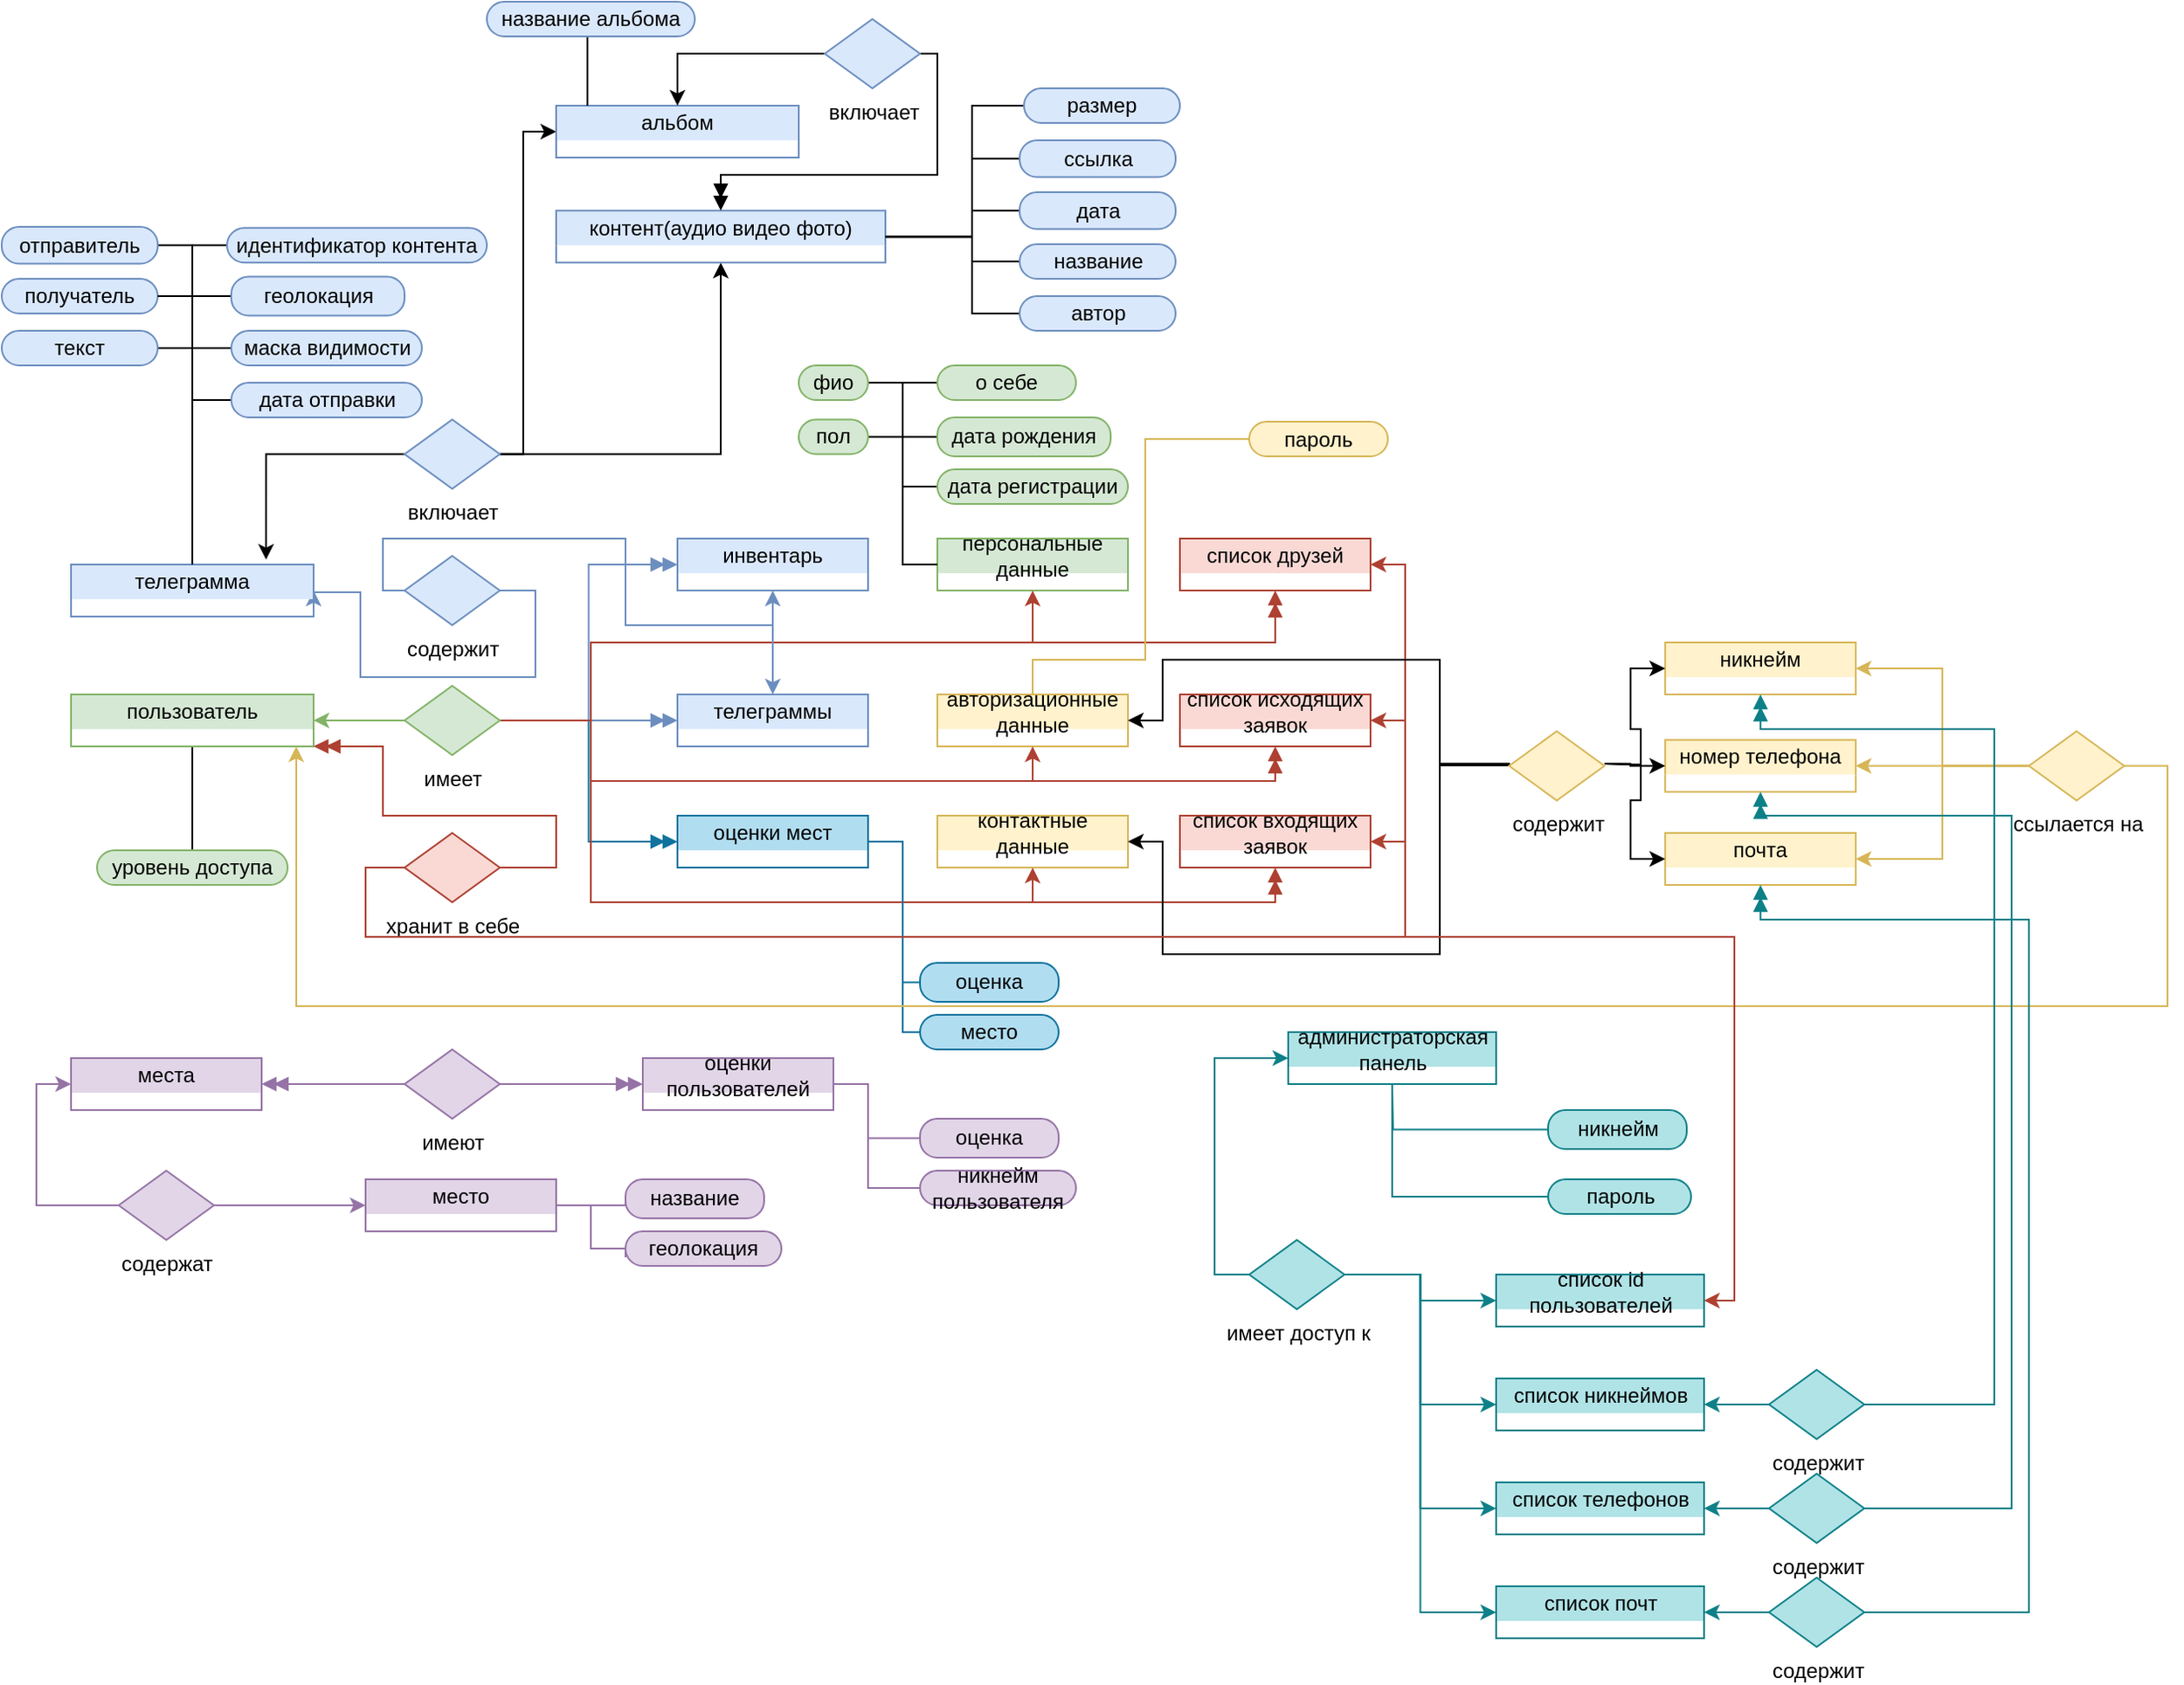 <mxfile version="21.8.2" type="github" pages="2">
  <diagram name="Page-1" id="2OSRGdIQKWCe70HXaKTu">
    <mxGraphModel dx="712" dy="2085" grid="1" gridSize="10" guides="1" tooltips="1" connect="1" arrows="1" fold="1" page="1" pageScale="1" pageWidth="850" pageHeight="1100" math="0" shadow="0">
      <root>
        <mxCell id="0" />
        <mxCell id="1" parent="0" />
        <mxCell id="V4m_MgT6aHnFQZNPxMSF-115" style="edgeStyle=orthogonalEdgeStyle;rounded=0;orthogonalLoop=1;jettySize=auto;html=1;endArrow=none;endFill=0;" parent="1" source="V4m_MgT6aHnFQZNPxMSF-4" edge="1">
          <mxGeometry relative="1" as="geometry">
            <mxPoint x="110" y="270.0" as="targetPoint" />
          </mxGeometry>
        </mxCell>
        <mxCell id="V4m_MgT6aHnFQZNPxMSF-4" value="пользователь" style="swimlane;html=1;startSize=20;fontStyle=0;collapsible=0;horizontal=1;swimlaneLine=0;fillColor=#d5e8d4;whiteSpace=wrap;strokeColor=#82b366;" parent="1" vertex="1">
          <mxGeometry x="40" y="180" width="140" height="30" as="geometry" />
        </mxCell>
        <mxCell id="V4m_MgT6aHnFQZNPxMSF-5" value="инвентарь" style="swimlane;html=1;startSize=20;fontStyle=0;collapsible=0;horizontal=1;swimlaneLine=0;fillColor=#dae8fc;whiteSpace=wrap;strokeColor=#6c8ebf;" parent="1" vertex="1">
          <mxGeometry x="390" y="90" width="110" height="30" as="geometry" />
        </mxCell>
        <mxCell id="V4m_MgT6aHnFQZNPxMSF-7" value="оценки мест" style="swimlane;html=1;startSize=20;fontStyle=0;collapsible=0;horizontal=1;swimlaneLine=0;fillColor=#b1ddf0;whiteSpace=wrap;strokeColor=#10739e;" parent="1" vertex="1">
          <mxGeometry x="390" y="250" width="110" height="30" as="geometry" />
        </mxCell>
        <mxCell id="V4m_MgT6aHnFQZNPxMSF-10" value="телеграммы" style="swimlane;html=1;startSize=20;fontStyle=0;collapsible=0;horizontal=1;swimlaneLine=0;fillColor=#dae8fc;whiteSpace=wrap;strokeColor=#6c8ebf;" parent="1" vertex="1">
          <mxGeometry x="390" y="180" width="110" height="30" as="geometry" />
        </mxCell>
        <mxCell id="V4m_MgT6aHnFQZNPxMSF-12" value="персональные данные" style="swimlane;html=1;startSize=20;fontStyle=0;collapsible=0;horizontal=1;swimlaneLine=0;fillColor=#d5e8d4;whiteSpace=wrap;strokeColor=#82b366;" parent="1" vertex="1">
          <mxGeometry x="540" y="90" width="110" height="30" as="geometry" />
        </mxCell>
        <mxCell id="V4m_MgT6aHnFQZNPxMSF-13" value="авторизационные данные" style="swimlane;html=1;startSize=20;fontStyle=0;collapsible=0;horizontal=1;swimlaneLine=0;fillColor=#fff2cc;whiteSpace=wrap;strokeColor=#d6b656;" parent="1" vertex="1">
          <mxGeometry x="540" y="180" width="110" height="30" as="geometry" />
        </mxCell>
        <mxCell id="V4m_MgT6aHnFQZNPxMSF-14" value="контактные данные" style="swimlane;html=1;startSize=20;fontStyle=0;collapsible=0;horizontal=1;swimlaneLine=0;fillColor=#fff2cc;whiteSpace=wrap;strokeColor=#d6b656;" parent="1" vertex="1">
          <mxGeometry x="540" y="250" width="110" height="30" as="geometry" />
        </mxCell>
        <mxCell id="V4m_MgT6aHnFQZNPxMSF-119" style="edgeStyle=orthogonalEdgeStyle;rounded=0;orthogonalLoop=1;jettySize=auto;html=1;entryX=0;entryY=0.5;entryDx=0;entryDy=0;entryPerimeter=0;endArrow=none;endFill=0;startArrow=classic;startFill=1;fillColor=#fad9d5;strokeColor=#ae4132;" parent="1" source="V4m_MgT6aHnFQZNPxMSF-16" target="V4m_MgT6aHnFQZNPxMSF-117" edge="1">
          <mxGeometry relative="1" as="geometry">
            <Array as="points">
              <mxPoint x="810" y="195" />
              <mxPoint x="810" y="320" />
              <mxPoint x="210" y="320" />
              <mxPoint x="210" y="280" />
            </Array>
          </mxGeometry>
        </mxCell>
        <mxCell id="V4m_MgT6aHnFQZNPxMSF-16" value="список исходящих заявок" style="swimlane;html=1;startSize=20;fontStyle=0;collapsible=0;horizontal=1;swimlaneLine=0;fillColor=#fad9d5;whiteSpace=wrap;strokeColor=#ae4132;" parent="1" vertex="1">
          <mxGeometry x="680" y="180" width="110" height="30" as="geometry" />
        </mxCell>
        <mxCell id="V4m_MgT6aHnFQZNPxMSF-118" style="edgeStyle=orthogonalEdgeStyle;rounded=0;orthogonalLoop=1;jettySize=auto;html=1;entryX=0;entryY=0.5;entryDx=0;entryDy=0;entryPerimeter=0;endArrow=none;endFill=0;startArrow=classic;startFill=1;fillColor=#fad9d5;strokeColor=#ae4132;" parent="1" source="V4m_MgT6aHnFQZNPxMSF-17" target="V4m_MgT6aHnFQZNPxMSF-117" edge="1">
          <mxGeometry relative="1" as="geometry">
            <Array as="points">
              <mxPoint x="810" y="265" />
              <mxPoint x="810" y="320" />
              <mxPoint x="210" y="320" />
              <mxPoint x="210" y="280" />
            </Array>
          </mxGeometry>
        </mxCell>
        <mxCell id="V4m_MgT6aHnFQZNPxMSF-17" value="список входящих заявок" style="swimlane;html=1;startSize=20;fontStyle=0;collapsible=0;horizontal=1;swimlaneLine=0;fillColor=#fad9d5;whiteSpace=wrap;strokeColor=#ae4132;" parent="1" vertex="1">
          <mxGeometry x="680" y="250" width="110" height="30" as="geometry" />
        </mxCell>
        <mxCell id="V4m_MgT6aHnFQZNPxMSF-120" style="edgeStyle=orthogonalEdgeStyle;rounded=0;orthogonalLoop=1;jettySize=auto;html=1;entryX=0;entryY=0.5;entryDx=0;entryDy=0;entryPerimeter=0;endArrow=none;endFill=0;startArrow=classic;startFill=1;fillColor=#fad9d5;strokeColor=#ae4132;" parent="1" source="V4m_MgT6aHnFQZNPxMSF-18" target="V4m_MgT6aHnFQZNPxMSF-117" edge="1">
          <mxGeometry relative="1" as="geometry">
            <Array as="points">
              <mxPoint x="810" y="105" />
              <mxPoint x="810" y="320" />
              <mxPoint x="210" y="320" />
              <mxPoint x="210" y="280" />
            </Array>
          </mxGeometry>
        </mxCell>
        <mxCell id="V4m_MgT6aHnFQZNPxMSF-18" value="список друзей" style="swimlane;html=1;startSize=20;fontStyle=0;collapsible=0;horizontal=1;swimlaneLine=0;fillColor=#fad9d5;whiteSpace=wrap;strokeColor=#ae4132;" parent="1" vertex="1">
          <mxGeometry x="680" y="90" width="110" height="30" as="geometry" />
        </mxCell>
        <mxCell id="V4m_MgT6aHnFQZNPxMSF-21" value="места" style="swimlane;html=1;startSize=20;fontStyle=0;collapsible=0;horizontal=1;swimlaneLine=0;fillColor=#e1d5e7;whiteSpace=wrap;strokeColor=#9673a6;" parent="1" vertex="1">
          <mxGeometry x="40" y="390" width="110" height="30" as="geometry" />
        </mxCell>
        <mxCell id="V4m_MgT6aHnFQZNPxMSF-22" value="оценки пользователей" style="swimlane;html=1;startSize=20;fontStyle=0;collapsible=0;horizontal=1;swimlaneLine=0;fillColor=#e1d5e7;whiteSpace=wrap;strokeColor=#9673a6;" parent="1" vertex="1">
          <mxGeometry x="370" y="390" width="110" height="30" as="geometry" />
        </mxCell>
        <mxCell id="V4m_MgT6aHnFQZNPxMSF-23" value="администраторская панель" style="swimlane;html=1;startSize=20;fontStyle=0;collapsible=0;horizontal=1;swimlaneLine=0;fillColor=#b0e3e6;whiteSpace=wrap;strokeColor=#0e8088;" parent="1" vertex="1">
          <mxGeometry x="742.5" y="375" width="120" height="30" as="geometry" />
        </mxCell>
        <mxCell id="V4m_MgT6aHnFQZNPxMSF-26" style="edgeStyle=orthogonalEdgeStyle;rounded=0;orthogonalLoop=1;jettySize=auto;html=1;entryX=1;entryY=0.5;entryDx=0;entryDy=0;fillColor=#d5e8d4;strokeColor=#82b366;" parent="1" source="V4m_MgT6aHnFQZNPxMSF-24" target="V4m_MgT6aHnFQZNPxMSF-4" edge="1">
          <mxGeometry relative="1" as="geometry" />
        </mxCell>
        <mxCell id="V4m_MgT6aHnFQZNPxMSF-27" style="edgeStyle=orthogonalEdgeStyle;rounded=0;orthogonalLoop=1;jettySize=auto;html=1;entryX=0;entryY=0.5;entryDx=0;entryDy=0;endArrow=doubleBlock;endFill=1;fillColor=#dae8fc;strokeColor=#6c8ebf;" parent="1" source="V4m_MgT6aHnFQZNPxMSF-24" target="V4m_MgT6aHnFQZNPxMSF-10" edge="1">
          <mxGeometry relative="1" as="geometry" />
        </mxCell>
        <mxCell id="V4m_MgT6aHnFQZNPxMSF-28" style="edgeStyle=orthogonalEdgeStyle;rounded=0;orthogonalLoop=1;jettySize=auto;html=1;entryX=0;entryY=0.5;entryDx=0;entryDy=0;endArrow=doubleBlock;endFill=1;fillColor=#dae8fc;strokeColor=#6c8ebf;" parent="1" source="V4m_MgT6aHnFQZNPxMSF-24" target="V4m_MgT6aHnFQZNPxMSF-5" edge="1">
          <mxGeometry relative="1" as="geometry" />
        </mxCell>
        <mxCell id="V4m_MgT6aHnFQZNPxMSF-29" style="edgeStyle=orthogonalEdgeStyle;rounded=0;orthogonalLoop=1;jettySize=auto;html=1;entryX=0;entryY=0.5;entryDx=0;entryDy=0;endArrow=doubleBlock;endFill=1;fillColor=#b1ddf0;strokeColor=#10739e;" parent="1" source="V4m_MgT6aHnFQZNPxMSF-24" target="V4m_MgT6aHnFQZNPxMSF-7" edge="1">
          <mxGeometry relative="1" as="geometry" />
        </mxCell>
        <mxCell id="V4m_MgT6aHnFQZNPxMSF-30" style="edgeStyle=orthogonalEdgeStyle;rounded=0;orthogonalLoop=1;jettySize=auto;html=1;endArrow=doubleBlock;endFill=1;entryX=0.5;entryY=1;entryDx=0;entryDy=0;exitX=1;exitY=0.5;exitDx=0;exitDy=0;exitPerimeter=0;fillColor=#fad9d5;strokeColor=#ae4132;" parent="1" source="V4m_MgT6aHnFQZNPxMSF-24" target="V4m_MgT6aHnFQZNPxMSF-17" edge="1">
          <mxGeometry relative="1" as="geometry">
            <mxPoint x="730" y="280" as="targetPoint" />
            <Array as="points">
              <mxPoint x="340" y="195" />
              <mxPoint x="340" y="300" />
              <mxPoint x="735" y="300" />
            </Array>
          </mxGeometry>
        </mxCell>
        <mxCell id="V4m_MgT6aHnFQZNPxMSF-31" style="edgeStyle=orthogonalEdgeStyle;rounded=0;orthogonalLoop=1;jettySize=auto;html=1;entryX=0.5;entryY=1;entryDx=0;entryDy=0;endArrow=doubleBlock;endFill=1;exitX=1;exitY=0.5;exitDx=0;exitDy=0;exitPerimeter=0;fillColor=#fad9d5;strokeColor=#ae4132;" parent="1" source="V4m_MgT6aHnFQZNPxMSF-24" target="V4m_MgT6aHnFQZNPxMSF-16" edge="1">
          <mxGeometry relative="1" as="geometry">
            <Array as="points">
              <mxPoint x="340" y="195" />
              <mxPoint x="340" y="230" />
              <mxPoint x="735" y="230" />
            </Array>
          </mxGeometry>
        </mxCell>
        <mxCell id="V4m_MgT6aHnFQZNPxMSF-32" style="edgeStyle=orthogonalEdgeStyle;rounded=0;orthogonalLoop=1;jettySize=auto;html=1;entryX=0.5;entryY=1;entryDx=0;entryDy=0;exitX=1;exitY=0.5;exitDx=0;exitDy=0;exitPerimeter=0;endArrow=doubleBlock;endFill=1;fillColor=#fad9d5;strokeColor=#ae4132;" parent="1" source="V4m_MgT6aHnFQZNPxMSF-24" target="V4m_MgT6aHnFQZNPxMSF-18" edge="1">
          <mxGeometry relative="1" as="geometry">
            <Array as="points">
              <mxPoint x="340" y="195" />
              <mxPoint x="340" y="150" />
              <mxPoint x="735" y="150" />
            </Array>
          </mxGeometry>
        </mxCell>
        <mxCell id="V4m_MgT6aHnFQZNPxMSF-35" style="edgeStyle=orthogonalEdgeStyle;rounded=0;orthogonalLoop=1;jettySize=auto;html=1;entryX=0.5;entryY=1;entryDx=0;entryDy=0;exitX=1;exitY=0.5;exitDx=0;exitDy=0;exitPerimeter=0;fillColor=#fad9d5;strokeColor=#ae4132;" parent="1" source="V4m_MgT6aHnFQZNPxMSF-24" target="V4m_MgT6aHnFQZNPxMSF-12" edge="1">
          <mxGeometry relative="1" as="geometry">
            <Array as="points">
              <mxPoint x="340" y="195" />
              <mxPoint x="340" y="150" />
              <mxPoint x="595" y="150" />
            </Array>
          </mxGeometry>
        </mxCell>
        <mxCell id="V4m_MgT6aHnFQZNPxMSF-36" style="edgeStyle=orthogonalEdgeStyle;rounded=0;orthogonalLoop=1;jettySize=auto;html=1;entryX=0.5;entryY=1;entryDx=0;entryDy=0;fillColor=#fad9d5;strokeColor=#ae4132;" parent="1" source="V4m_MgT6aHnFQZNPxMSF-24" target="V4m_MgT6aHnFQZNPxMSF-13" edge="1">
          <mxGeometry relative="1" as="geometry">
            <Array as="points">
              <mxPoint x="340" y="195" />
              <mxPoint x="340" y="230" />
              <mxPoint x="595" y="230" />
            </Array>
          </mxGeometry>
        </mxCell>
        <mxCell id="V4m_MgT6aHnFQZNPxMSF-37" style="edgeStyle=orthogonalEdgeStyle;rounded=0;orthogonalLoop=1;jettySize=auto;html=1;entryX=0.5;entryY=1;entryDx=0;entryDy=0;fillColor=#fad9d5;strokeColor=#ae4132;" parent="1" source="V4m_MgT6aHnFQZNPxMSF-24" target="V4m_MgT6aHnFQZNPxMSF-14" edge="1">
          <mxGeometry relative="1" as="geometry">
            <Array as="points">
              <mxPoint x="340" y="195" />
              <mxPoint x="340" y="300" />
              <mxPoint x="595" y="300" />
            </Array>
          </mxGeometry>
        </mxCell>
        <mxCell id="V4m_MgT6aHnFQZNPxMSF-24" value="имеет" style="points=[[0.25,0.25,0],[0.5,0,0],[0.75,0.25,0],[1,0.5,0],[0.75,0.75,0],[0.5,1,0],[0.25,0.75,0],[0,0.5,0]];shape=mxgraph.bpmn.gateway2;html=1;verticalLabelPosition=bottom;labelBackgroundColor=#ffffff;verticalAlign=top;align=center;perimeter=rhombusPerimeter;outlineConnect=0;outline=none;symbol=none;fillColor=#d5e8d4;strokeColor=#82b366;" parent="1" vertex="1">
          <mxGeometry x="232.5" y="175" width="55" height="40" as="geometry" />
        </mxCell>
        <mxCell id="V4m_MgT6aHnFQZNPxMSF-40" style="edgeStyle=orthogonalEdgeStyle;rounded=0;orthogonalLoop=1;jettySize=auto;html=1;entryX=1;entryY=0.5;entryDx=0;entryDy=0;endArrow=doubleBlock;endFill=1;fillColor=#e1d5e7;strokeColor=#9673a6;" parent="1" source="V4m_MgT6aHnFQZNPxMSF-38" target="V4m_MgT6aHnFQZNPxMSF-21" edge="1">
          <mxGeometry relative="1" as="geometry" />
        </mxCell>
        <mxCell id="V4m_MgT6aHnFQZNPxMSF-41" style="edgeStyle=orthogonalEdgeStyle;rounded=0;orthogonalLoop=1;jettySize=auto;html=1;entryX=0;entryY=0.5;entryDx=0;entryDy=0;endArrow=doubleBlock;endFill=1;fillColor=#e1d5e7;strokeColor=#9673a6;" parent="1" source="V4m_MgT6aHnFQZNPxMSF-38" target="V4m_MgT6aHnFQZNPxMSF-22" edge="1">
          <mxGeometry relative="1" as="geometry" />
        </mxCell>
        <mxCell id="V4m_MgT6aHnFQZNPxMSF-38" value="имеют" style="points=[[0.25,0.25,0],[0.5,0,0],[0.75,0.25,0],[1,0.5,0],[0.75,0.75,0],[0.5,1,0],[0.25,0.75,0],[0,0.5,0]];shape=mxgraph.bpmn.gateway2;html=1;verticalLabelPosition=bottom;labelBackgroundColor=#ffffff;verticalAlign=top;align=center;perimeter=rhombusPerimeter;outlineConnect=0;outline=none;symbol=none;fillColor=#e1d5e7;strokeColor=#9673a6;" parent="1" vertex="1">
          <mxGeometry x="232.5" y="385" width="55" height="40" as="geometry" />
        </mxCell>
        <mxCell id="V4m_MgT6aHnFQZNPxMSF-48" style="edgeStyle=orthogonalEdgeStyle;rounded=0;orthogonalLoop=1;jettySize=auto;html=1;exitX=1;exitY=0.5;exitDx=0;exitDy=0;exitPerimeter=0;entryX=0;entryY=0.5;entryDx=0;entryDy=0;endArrow=none;endFill=0;" parent="1" source="V4m_MgT6aHnFQZNPxMSF-42" target="V4m_MgT6aHnFQZNPxMSF-12" edge="1">
          <mxGeometry relative="1" as="geometry">
            <Array as="points">
              <mxPoint x="520" y="105" />
            </Array>
          </mxGeometry>
        </mxCell>
        <mxCell id="V4m_MgT6aHnFQZNPxMSF-42" value="фио" style="points=[[0.25,0,0],[0.5,0,0],[0.75,0,0],[1,0.25,0],[1,0.5,0],[1,0.75,0],[0.75,1,0],[0.5,1,0],[0.25,1,0],[0,0.75,0],[0,0.5,0],[0,0.25,0]];shape=mxgraph.bpmn.task;whiteSpace=wrap;rectStyle=rounded;size=10;html=1;container=1;expand=0;collapsible=0;taskMarker=abstract;fillColor=#d5e8d4;strokeColor=#82b366;" parent="1" vertex="1">
          <mxGeometry x="460" y="-10" width="40" height="20" as="geometry" />
        </mxCell>
        <mxCell id="V4m_MgT6aHnFQZNPxMSF-53" style="edgeStyle=orthogonalEdgeStyle;rounded=0;orthogonalLoop=1;jettySize=auto;html=1;entryX=0;entryY=0.5;entryDx=0;entryDy=0;endArrow=none;endFill=0;" parent="1" source="V4m_MgT6aHnFQZNPxMSF-43" target="V4m_MgT6aHnFQZNPxMSF-12" edge="1">
          <mxGeometry relative="1" as="geometry">
            <Array as="points">
              <mxPoint x="520" y="31" />
              <mxPoint x="520" y="105" />
            </Array>
          </mxGeometry>
        </mxCell>
        <mxCell id="V4m_MgT6aHnFQZNPxMSF-43" value="дата рождения" style="points=[[0.25,0,0],[0.5,0,0],[0.75,0,0],[1,0.25,0],[1,0.5,0],[1,0.75,0],[0.75,1,0],[0.5,1,0],[0.25,1,0],[0,0.75,0],[0,0.5,0],[0,0.25,0]];shape=mxgraph.bpmn.task;whiteSpace=wrap;rectStyle=rounded;size=10;html=1;container=1;expand=0;collapsible=0;taskMarker=abstract;fillColor=#d5e8d4;strokeColor=#82b366;" parent="1" vertex="1">
          <mxGeometry x="540" y="20" width="100" height="22.5" as="geometry" />
        </mxCell>
        <mxCell id="V4m_MgT6aHnFQZNPxMSF-50" style="edgeStyle=orthogonalEdgeStyle;rounded=0;orthogonalLoop=1;jettySize=auto;html=1;entryX=0;entryY=0.5;entryDx=0;entryDy=0;endArrow=none;endFill=0;" parent="1" source="V4m_MgT6aHnFQZNPxMSF-45" target="V4m_MgT6aHnFQZNPxMSF-12" edge="1">
          <mxGeometry relative="1" as="geometry" />
        </mxCell>
        <mxCell id="V4m_MgT6aHnFQZNPxMSF-45" value="пол" style="points=[[0.25,0,0],[0.5,0,0],[0.75,0,0],[1,0.25,0],[1,0.5,0],[1,0.75,0],[0.75,1,0],[0.5,1,0],[0.25,1,0],[0,0.75,0],[0,0.5,0],[0,0.25,0]];shape=mxgraph.bpmn.task;whiteSpace=wrap;rectStyle=rounded;size=10;html=1;container=1;expand=0;collapsible=0;taskMarker=abstract;fillColor=#d5e8d4;strokeColor=#82b366;" parent="1" vertex="1">
          <mxGeometry x="460" y="21.25" width="40" height="20" as="geometry" />
        </mxCell>
        <mxCell id="V4m_MgT6aHnFQZNPxMSF-51" style="edgeStyle=orthogonalEdgeStyle;rounded=0;orthogonalLoop=1;jettySize=auto;html=1;entryX=0;entryY=0.5;entryDx=0;entryDy=0;endArrow=none;endFill=0;" parent="1" source="V4m_MgT6aHnFQZNPxMSF-46" target="V4m_MgT6aHnFQZNPxMSF-12" edge="1">
          <mxGeometry relative="1" as="geometry">
            <mxPoint x="540.0" y="110.0" as="targetPoint" />
            <Array as="points">
              <mxPoint x="520" y="-2.274e-13" />
              <mxPoint x="520" y="105" />
            </Array>
          </mxGeometry>
        </mxCell>
        <mxCell id="V4m_MgT6aHnFQZNPxMSF-46" value="о себе" style="points=[[0.25,0,0],[0.5,0,0],[0.75,0,0],[1,0.25,0],[1,0.5,0],[1,0.75,0],[0.75,1,0],[0.5,1,0],[0.25,1,0],[0,0.75,0],[0,0.5,0],[0,0.25,0]];shape=mxgraph.bpmn.task;whiteSpace=wrap;rectStyle=rounded;size=10;html=1;container=1;expand=0;collapsible=0;taskMarker=abstract;fillColor=#d5e8d4;strokeColor=#82b366;" parent="1" vertex="1">
          <mxGeometry x="540" y="-10" width="80" height="20" as="geometry" />
        </mxCell>
        <mxCell id="V4m_MgT6aHnFQZNPxMSF-54" style="edgeStyle=orthogonalEdgeStyle;rounded=0;orthogonalLoop=1;jettySize=auto;html=1;endArrow=none;endFill=0;entryX=0;entryY=0.5;entryDx=0;entryDy=0;" parent="1" source="V4m_MgT6aHnFQZNPxMSF-47" target="V4m_MgT6aHnFQZNPxMSF-12" edge="1">
          <mxGeometry relative="1" as="geometry">
            <mxPoint x="540.0" y="110.0" as="targetPoint" />
            <Array as="points">
              <mxPoint x="520" y="60" />
              <mxPoint x="520" y="105" />
            </Array>
          </mxGeometry>
        </mxCell>
        <mxCell id="V4m_MgT6aHnFQZNPxMSF-47" value="дата регистрации" style="points=[[0.25,0,0],[0.5,0,0],[0.75,0,0],[1,0.25,0],[1,0.5,0],[1,0.75,0],[0.75,1,0],[0.5,1,0],[0.25,1,0],[0,0.75,0],[0,0.5,0],[0,0.25,0]];shape=mxgraph.bpmn.task;whiteSpace=wrap;rectStyle=rounded;size=10;html=1;container=1;expand=0;collapsible=0;taskMarker=abstract;fillColor=#d5e8d4;strokeColor=#82b366;" parent="1" vertex="1">
          <mxGeometry x="540" y="50" width="110" height="20" as="geometry" />
        </mxCell>
        <mxCell id="V4m_MgT6aHnFQZNPxMSF-60" style="edgeStyle=orthogonalEdgeStyle;rounded=0;orthogonalLoop=1;jettySize=auto;html=1;entryX=0.5;entryY=0;entryDx=0;entryDy=0;endArrow=none;endFill=0;fillColor=#fff2cc;strokeColor=#d6b656;" parent="1" source="V4m_MgT6aHnFQZNPxMSF-58" target="V4m_MgT6aHnFQZNPxMSF-13" edge="1">
          <mxGeometry relative="1" as="geometry">
            <Array as="points">
              <mxPoint x="660" y="33" />
              <mxPoint x="660" y="160" />
              <mxPoint x="595" y="160" />
            </Array>
          </mxGeometry>
        </mxCell>
        <mxCell id="V4m_MgT6aHnFQZNPxMSF-58" value="пароль" style="points=[[0.25,0,0],[0.5,0,0],[0.75,0,0],[1,0.25,0],[1,0.5,0],[1,0.75,0],[0.75,1,0],[0.5,1,0],[0.25,1,0],[0,0.75,0],[0,0.5,0],[0,0.25,0]];shape=mxgraph.bpmn.task;whiteSpace=wrap;rectStyle=rounded;size=10;html=1;container=1;expand=0;collapsible=0;taskMarker=abstract;fillColor=#fff2cc;strokeColor=#d6b656;" parent="1" vertex="1">
          <mxGeometry x="720" y="22.5" width="80" height="20" as="geometry" />
        </mxCell>
        <mxCell id="V4m_MgT6aHnFQZNPxMSF-66" style="edgeStyle=orthogonalEdgeStyle;rounded=0;orthogonalLoop=1;jettySize=auto;html=1;entryX=1;entryY=0.5;entryDx=0;entryDy=0;endArrow=classic;endFill=1;exitX=0;exitY=0.5;exitDx=0;exitDy=0;exitPerimeter=0;" parent="1" source="V4m_MgT6aHnFQZNPxMSF-194" target="V4m_MgT6aHnFQZNPxMSF-14" edge="1">
          <mxGeometry relative="1" as="geometry">
            <mxPoint x="930" y="330" as="sourcePoint" />
            <Array as="points">
              <mxPoint x="870" y="220" />
              <mxPoint x="830" y="220" />
              <mxPoint x="830" y="330" />
              <mxPoint x="670" y="330" />
              <mxPoint x="670" y="265" />
            </Array>
          </mxGeometry>
        </mxCell>
        <mxCell id="V4m_MgT6aHnFQZNPxMSF-71" style="edgeStyle=orthogonalEdgeStyle;rounded=0;orthogonalLoop=1;jettySize=auto;html=1;entryX=1;entryY=0.5;entryDx=0;entryDy=0;endArrow=none;endFill=0;fillColor=#b1ddf0;strokeColor=#10739e;" parent="1" source="V4m_MgT6aHnFQZNPxMSF-69" target="V4m_MgT6aHnFQZNPxMSF-7" edge="1">
          <mxGeometry relative="1" as="geometry">
            <Array as="points">
              <mxPoint x="520" y="346" />
              <mxPoint x="520" y="265" />
            </Array>
          </mxGeometry>
        </mxCell>
        <mxCell id="V4m_MgT6aHnFQZNPxMSF-69" value="оценка" style="points=[[0.25,0,0],[0.5,0,0],[0.75,0,0],[1,0.25,0],[1,0.5,0],[1,0.75,0],[0.75,1,0],[0.5,1,0],[0.25,1,0],[0,0.75,0],[0,0.5,0],[0,0.25,0]];shape=mxgraph.bpmn.task;whiteSpace=wrap;rectStyle=rounded;size=10;html=1;container=1;expand=0;collapsible=0;taskMarker=abstract;fillColor=#b1ddf0;strokeColor=#10739e;" parent="1" vertex="1">
          <mxGeometry x="530" y="335" width="80" height="22.5" as="geometry" />
        </mxCell>
        <mxCell id="V4m_MgT6aHnFQZNPxMSF-72" style="edgeStyle=orthogonalEdgeStyle;rounded=0;orthogonalLoop=1;jettySize=auto;html=1;entryX=1;entryY=0.5;entryDx=0;entryDy=0;endArrow=none;endFill=0;fillColor=#b1ddf0;strokeColor=#10739e;" parent="1" source="V4m_MgT6aHnFQZNPxMSF-70" target="V4m_MgT6aHnFQZNPxMSF-7" edge="1">
          <mxGeometry relative="1" as="geometry">
            <Array as="points">
              <mxPoint x="520" y="375" />
              <mxPoint x="520" y="265" />
            </Array>
          </mxGeometry>
        </mxCell>
        <mxCell id="V4m_MgT6aHnFQZNPxMSF-70" value="место" style="points=[[0.25,0,0],[0.5,0,0],[0.75,0,0],[1,0.25,0],[1,0.5,0],[1,0.75,0],[0.75,1,0],[0.5,1,0],[0.25,1,0],[0,0.75,0],[0,0.5,0],[0,0.25,0]];shape=mxgraph.bpmn.task;whiteSpace=wrap;rectStyle=rounded;size=10;html=1;container=1;expand=0;collapsible=0;taskMarker=abstract;fillColor=#b1ddf0;strokeColor=#10739e;" parent="1" vertex="1">
          <mxGeometry x="530" y="365" width="80" height="20" as="geometry" />
        </mxCell>
        <mxCell id="V4m_MgT6aHnFQZNPxMSF-75" style="edgeStyle=orthogonalEdgeStyle;rounded=0;orthogonalLoop=1;jettySize=auto;html=1;entryX=1;entryY=0.5;entryDx=0;entryDy=0;endArrow=none;endFill=0;fillColor=#e1d5e7;strokeColor=#9673a6;" parent="1" source="V4m_MgT6aHnFQZNPxMSF-73" target="V4m_MgT6aHnFQZNPxMSF-22" edge="1">
          <mxGeometry relative="1" as="geometry">
            <Array as="points">
              <mxPoint x="500" y="436" />
              <mxPoint x="500" y="405" />
            </Array>
          </mxGeometry>
        </mxCell>
        <mxCell id="V4m_MgT6aHnFQZNPxMSF-73" value="оценка" style="points=[[0.25,0,0],[0.5,0,0],[0.75,0,0],[1,0.25,0],[1,0.5,0],[1,0.75,0],[0.75,1,0],[0.5,1,0],[0.25,1,0],[0,0.75,0],[0,0.5,0],[0,0.25,0]];shape=mxgraph.bpmn.task;whiteSpace=wrap;rectStyle=rounded;size=10;html=1;container=1;expand=0;collapsible=0;taskMarker=abstract;fillColor=#e1d5e7;strokeColor=#9673a6;" parent="1" vertex="1">
          <mxGeometry x="530" y="425" width="80" height="22.5" as="geometry" />
        </mxCell>
        <mxCell id="V4m_MgT6aHnFQZNPxMSF-76" style="edgeStyle=orthogonalEdgeStyle;rounded=0;orthogonalLoop=1;jettySize=auto;html=1;entryX=1;entryY=0.5;entryDx=0;entryDy=0;endArrow=none;endFill=0;fillColor=#e1d5e7;strokeColor=#9673a6;" parent="1" source="V4m_MgT6aHnFQZNPxMSF-74" target="V4m_MgT6aHnFQZNPxMSF-22" edge="1">
          <mxGeometry relative="1" as="geometry">
            <mxPoint x="480" y="400" as="targetPoint" />
            <Array as="points">
              <mxPoint x="500" y="465" />
              <mxPoint x="500" y="405" />
            </Array>
          </mxGeometry>
        </mxCell>
        <mxCell id="V4m_MgT6aHnFQZNPxMSF-74" value="никнейм пользователя" style="points=[[0.25,0,0],[0.5,0,0],[0.75,0,0],[1,0.25,0],[1,0.5,0],[1,0.75,0],[0.75,1,0],[0.5,1,0],[0.25,1,0],[0,0.75,0],[0,0.5,0],[0,0.25,0]];shape=mxgraph.bpmn.task;whiteSpace=wrap;rectStyle=rounded;size=10;html=1;container=1;expand=0;collapsible=0;taskMarker=abstract;fillColor=#e1d5e7;strokeColor=#9673a6;" parent="1" vertex="1">
          <mxGeometry x="530" y="455" width="90" height="20" as="geometry" />
        </mxCell>
        <mxCell id="V4m_MgT6aHnFQZNPxMSF-81" style="edgeStyle=orthogonalEdgeStyle;rounded=0;orthogonalLoop=1;jettySize=auto;html=1;entryX=0.5;entryY=0;entryDx=0;entryDy=0;exitX=0;exitY=0.5;exitDx=0;exitDy=0;exitPerimeter=0;endArrow=classic;endFill=1;fillColor=#dae8fc;strokeColor=#6c8ebf;" parent="1" source="V4m_MgT6aHnFQZNPxMSF-78" target="V4m_MgT6aHnFQZNPxMSF-10" edge="1">
          <mxGeometry relative="1" as="geometry">
            <Array as="points">
              <mxPoint x="220" y="120" />
              <mxPoint x="220" y="90" />
              <mxPoint x="360" y="90" />
              <mxPoint x="360" y="140" />
              <mxPoint x="445" y="140" />
            </Array>
          </mxGeometry>
        </mxCell>
        <mxCell id="V4m_MgT6aHnFQZNPxMSF-82" style="edgeStyle=orthogonalEdgeStyle;rounded=0;orthogonalLoop=1;jettySize=auto;html=1;entryX=0.5;entryY=1;entryDx=0;entryDy=0;exitX=0;exitY=0.5;exitDx=0;exitDy=0;exitPerimeter=0;fillColor=#dae8fc;strokeColor=#6c8ebf;" parent="1" source="V4m_MgT6aHnFQZNPxMSF-78" target="V4m_MgT6aHnFQZNPxMSF-5" edge="1">
          <mxGeometry relative="1" as="geometry">
            <Array as="points">
              <mxPoint x="220" y="120" />
              <mxPoint x="220" y="90" />
              <mxPoint x="360" y="90" />
              <mxPoint x="360" y="140" />
              <mxPoint x="445" y="140" />
            </Array>
          </mxGeometry>
        </mxCell>
        <mxCell id="V4m_MgT6aHnFQZNPxMSF-83" style="edgeStyle=orthogonalEdgeStyle;rounded=0;orthogonalLoop=1;jettySize=auto;html=1;fillColor=#dae8fc;strokeColor=#6c8ebf;exitX=1;exitY=0.5;exitDx=0;exitDy=0;exitPerimeter=0;" parent="1" source="V4m_MgT6aHnFQZNPxMSF-78" edge="1">
          <mxGeometry relative="1" as="geometry">
            <mxPoint x="180" y="120.0" as="targetPoint" />
            <Array as="points">
              <mxPoint x="308" y="120" />
              <mxPoint x="308" y="170" />
              <mxPoint x="207" y="170" />
              <mxPoint x="207" y="121" />
            </Array>
          </mxGeometry>
        </mxCell>
        <mxCell id="V4m_MgT6aHnFQZNPxMSF-78" value="содержит" style="points=[[0.25,0.25,0],[0.5,0,0],[0.75,0.25,0],[1,0.5,0],[0.75,0.75,0],[0.5,1,0],[0.25,0.75,0],[0,0.5,0]];shape=mxgraph.bpmn.gateway2;html=1;verticalLabelPosition=bottom;labelBackgroundColor=#ffffff;verticalAlign=top;align=center;perimeter=rhombusPerimeter;outlineConnect=0;outline=none;symbol=none;fillColor=#dae8fc;strokeColor=#6c8ebf;" parent="1" vertex="1">
          <mxGeometry x="232.5" y="100" width="55" height="40" as="geometry" />
        </mxCell>
        <mxCell id="V4m_MgT6aHnFQZNPxMSF-84" value="телеграмма" style="swimlane;html=1;startSize=20;fontStyle=0;collapsible=0;horizontal=1;swimlaneLine=0;fillColor=#dae8fc;whiteSpace=wrap;strokeColor=#6c8ebf;" parent="1" vertex="1">
          <mxGeometry x="40" y="105" width="140" height="30" as="geometry" />
        </mxCell>
        <mxCell id="V4m_MgT6aHnFQZNPxMSF-86" style="edgeStyle=orthogonalEdgeStyle;rounded=0;orthogonalLoop=1;jettySize=auto;html=1;exitX=1;exitY=0.5;exitDx=0;exitDy=0;exitPerimeter=0;entryX=0.5;entryY=0;entryDx=0;entryDy=0;endArrow=none;endFill=0;" parent="1" source="V4m_MgT6aHnFQZNPxMSF-87" target="V4m_MgT6aHnFQZNPxMSF-84" edge="1">
          <mxGeometry relative="1" as="geometry">
            <Array as="points">
              <mxPoint x="110" y="-79" />
            </Array>
            <mxPoint x="160" y="26.25" as="targetPoint" />
          </mxGeometry>
        </mxCell>
        <mxCell id="V4m_MgT6aHnFQZNPxMSF-87" value="отправитель" style="points=[[0.25,0,0],[0.5,0,0],[0.75,0,0],[1,0.25,0],[1,0.5,0],[1,0.75,0],[0.75,1,0],[0.5,1,0],[0.25,1,0],[0,0.75,0],[0,0.5,0],[0,0.25,0]];shape=mxgraph.bpmn.task;whiteSpace=wrap;rectStyle=rounded;size=10;html=1;container=1;expand=0;collapsible=0;taskMarker=abstract;fillColor=#dae8fc;strokeColor=#6c8ebf;" parent="1" vertex="1">
          <mxGeometry y="-89.99" width="90" height="21.25" as="geometry" />
        </mxCell>
        <mxCell id="V4m_MgT6aHnFQZNPxMSF-108" style="edgeStyle=orthogonalEdgeStyle;rounded=0;orthogonalLoop=1;jettySize=auto;html=1;exitX=0;exitY=0.5;exitDx=0;exitDy=0;exitPerimeter=0;entryX=0.5;entryY=0;entryDx=0;entryDy=0;endArrow=none;endFill=0;" parent="1" source="V4m_MgT6aHnFQZNPxMSF-89" target="V4m_MgT6aHnFQZNPxMSF-84" edge="1">
          <mxGeometry relative="1" as="geometry" />
        </mxCell>
        <mxCell id="V4m_MgT6aHnFQZNPxMSF-89" value="геолокация" style="points=[[0.25,0,0],[0.5,0,0],[0.75,0,0],[1,0.25,0],[1,0.5,0],[1,0.75,0],[0.75,1,0],[0.5,1,0],[0.25,1,0],[0,0.75,0],[0,0.5,0],[0,0.25,0]];shape=mxgraph.bpmn.task;whiteSpace=wrap;rectStyle=rounded;size=10;html=1;container=1;expand=0;collapsible=0;taskMarker=abstract;fillColor=#dae8fc;strokeColor=#6c8ebf;" parent="1" vertex="1">
          <mxGeometry x="132.5" y="-61.25" width="100" height="22.5" as="geometry" />
        </mxCell>
        <mxCell id="V4m_MgT6aHnFQZNPxMSF-91" value="получатель" style="points=[[0.25,0,0],[0.5,0,0],[0.75,0,0],[1,0.25,0],[1,0.5,0],[1,0.75,0],[0.75,1,0],[0.5,1,0],[0.25,1,0],[0,0.75,0],[0,0.5,0],[0,0.25,0]];shape=mxgraph.bpmn.task;whiteSpace=wrap;rectStyle=rounded;size=10;html=1;container=1;expand=0;collapsible=0;taskMarker=abstract;fillColor=#dae8fc;strokeColor=#6c8ebf;" parent="1" vertex="1">
          <mxGeometry y="-60" width="90" height="20" as="geometry" />
        </mxCell>
        <mxCell id="V4m_MgT6aHnFQZNPxMSF-107" style="edgeStyle=orthogonalEdgeStyle;rounded=0;orthogonalLoop=1;jettySize=auto;html=1;exitX=0;exitY=0.5;exitDx=0;exitDy=0;exitPerimeter=0;entryX=0.5;entryY=0;entryDx=0;entryDy=0;endArrow=none;endFill=0;" parent="1" source="V4m_MgT6aHnFQZNPxMSF-93" target="V4m_MgT6aHnFQZNPxMSF-84" edge="1">
          <mxGeometry relative="1" as="geometry" />
        </mxCell>
        <mxCell id="V4m_MgT6aHnFQZNPxMSF-93" value="идентификатор контента" style="points=[[0.25,0,0],[0.5,0,0],[0.75,0,0],[1,0.25,0],[1,0.5,0],[1,0.75,0],[0.75,1,0],[0.5,1,0],[0.25,1,0],[0,0.75,0],[0,0.5,0],[0,0.25,0]];shape=mxgraph.bpmn.task;whiteSpace=wrap;rectStyle=rounded;size=10;html=1;container=1;expand=0;collapsible=0;taskMarker=abstract;fillColor=#dae8fc;strokeColor=#6c8ebf;" parent="1" vertex="1">
          <mxGeometry x="130" y="-89.37" width="150" height="20" as="geometry" />
        </mxCell>
        <mxCell id="V4m_MgT6aHnFQZNPxMSF-109" style="edgeStyle=orthogonalEdgeStyle;rounded=0;orthogonalLoop=1;jettySize=auto;html=1;exitX=0;exitY=0.5;exitDx=0;exitDy=0;exitPerimeter=0;entryX=0.5;entryY=0;entryDx=0;entryDy=0;endArrow=none;endFill=0;" parent="1" source="V4m_MgT6aHnFQZNPxMSF-96" target="V4m_MgT6aHnFQZNPxMSF-84" edge="1">
          <mxGeometry relative="1" as="geometry" />
        </mxCell>
        <mxCell id="V4m_MgT6aHnFQZNPxMSF-96" value="маска видимости" style="points=[[0.25,0,0],[0.5,0,0],[0.75,0,0],[1,0.25,0],[1,0.5,0],[1,0.75,0],[0.75,1,0],[0.5,1,0],[0.25,1,0],[0,0.75,0],[0,0.5,0],[0,0.25,0]];shape=mxgraph.bpmn.task;whiteSpace=wrap;rectStyle=rounded;size=10;html=1;container=1;expand=0;collapsible=0;taskMarker=abstract;fillColor=#dae8fc;strokeColor=#6c8ebf;" parent="1" vertex="1">
          <mxGeometry x="132.5" y="-30" width="110" height="20" as="geometry" />
        </mxCell>
        <mxCell id="V4m_MgT6aHnFQZNPxMSF-106" style="edgeStyle=orthogonalEdgeStyle;rounded=0;orthogonalLoop=1;jettySize=auto;html=1;exitX=1;exitY=0.5;exitDx=0;exitDy=0;exitPerimeter=0;entryX=0.5;entryY=0;entryDx=0;entryDy=0;endArrow=none;endFill=0;" parent="1" source="V4m_MgT6aHnFQZNPxMSF-91" target="V4m_MgT6aHnFQZNPxMSF-84" edge="1">
          <mxGeometry relative="1" as="geometry">
            <Array as="points">
              <mxPoint x="100" y="-50" />
              <mxPoint x="110" y="-50" />
            </Array>
            <mxPoint x="100" y="-79" as="sourcePoint" />
            <mxPoint x="110" y="105" as="targetPoint" />
          </mxGeometry>
        </mxCell>
        <mxCell id="V4m_MgT6aHnFQZNPxMSF-113" style="edgeStyle=orthogonalEdgeStyle;rounded=0;orthogonalLoop=1;jettySize=auto;html=1;fillColor=#b0e3e6;strokeColor=#0e8088;endArrow=none;endFill=0;" parent="1" source="V4m_MgT6aHnFQZNPxMSF-111" edge="1">
          <mxGeometry relative="1" as="geometry">
            <mxPoint x="802.5" y="405" as="targetPoint" />
          </mxGeometry>
        </mxCell>
        <mxCell id="V4m_MgT6aHnFQZNPxMSF-111" value="никнейм" style="points=[[0.25,0,0],[0.5,0,0],[0.75,0,0],[1,0.25,0],[1,0.5,0],[1,0.75,0],[0.75,1,0],[0.5,1,0],[0.25,1,0],[0,0.75,0],[0,0.5,0],[0,0.25,0]];shape=mxgraph.bpmn.task;whiteSpace=wrap;rectStyle=rounded;size=10;html=1;container=1;expand=0;collapsible=0;taskMarker=abstract;fillColor=#b0e3e6;strokeColor=#0e8088;" parent="1" vertex="1">
          <mxGeometry x="892.5" y="420" width="80" height="22.5" as="geometry" />
        </mxCell>
        <mxCell id="V4m_MgT6aHnFQZNPxMSF-114" style="edgeStyle=orthogonalEdgeStyle;rounded=0;orthogonalLoop=1;jettySize=auto;html=1;exitX=0;exitY=0.5;exitDx=0;exitDy=0;exitPerimeter=0;fillColor=#b0e3e6;strokeColor=#0e8088;endArrow=none;endFill=0;entryX=0.5;entryY=1;entryDx=0;entryDy=0;" parent="1" source="V4m_MgT6aHnFQZNPxMSF-112" target="V4m_MgT6aHnFQZNPxMSF-23" edge="1">
          <mxGeometry relative="1" as="geometry">
            <mxPoint x="792.5" y="405" as="targetPoint" />
          </mxGeometry>
        </mxCell>
        <mxCell id="V4m_MgT6aHnFQZNPxMSF-112" value="пароль" style="points=[[0.25,0,0],[0.5,0,0],[0.75,0,0],[1,0.25,0],[1,0.5,0],[1,0.75,0],[0.75,1,0],[0.5,1,0],[0.25,1,0],[0,0.75,0],[0,0.5,0],[0,0.25,0]];shape=mxgraph.bpmn.task;whiteSpace=wrap;rectStyle=rounded;size=10;html=1;container=1;expand=0;collapsible=0;taskMarker=abstract;fillColor=#b0e3e6;strokeColor=#0e8088;" parent="1" vertex="1">
          <mxGeometry x="892.5" y="460" width="82.5" height="20" as="geometry" />
        </mxCell>
        <mxCell id="V4m_MgT6aHnFQZNPxMSF-116" value="уровень доступа" style="points=[[0.25,0,0],[0.5,0,0],[0.75,0,0],[1,0.25,0],[1,0.5,0],[1,0.75,0],[0.75,1,0],[0.5,1,0],[0.25,1,0],[0,0.75,0],[0,0.5,0],[0,0.25,0]];shape=mxgraph.bpmn.task;whiteSpace=wrap;rectStyle=rounded;size=10;html=1;container=1;expand=0;collapsible=0;taskMarker=abstract;fillColor=#d5e8d4;strokeColor=#82b366;" parent="1" vertex="1">
          <mxGeometry x="55" y="270" width="110" height="20" as="geometry" />
        </mxCell>
        <mxCell id="V4m_MgT6aHnFQZNPxMSF-123" style="edgeStyle=orthogonalEdgeStyle;rounded=0;orthogonalLoop=1;jettySize=auto;html=1;entryX=1;entryY=1;entryDx=0;entryDy=0;fillColor=#fad9d5;strokeColor=#ae4132;endArrow=doubleBlock;endFill=1;exitX=1;exitY=0.5;exitDx=0;exitDy=0;exitPerimeter=0;" parent="1" source="V4m_MgT6aHnFQZNPxMSF-117" target="V4m_MgT6aHnFQZNPxMSF-4" edge="1">
          <mxGeometry relative="1" as="geometry">
            <Array as="points">
              <mxPoint x="320" y="280" />
              <mxPoint x="320" y="250" />
              <mxPoint x="220" y="250" />
              <mxPoint x="220" y="210" />
            </Array>
          </mxGeometry>
        </mxCell>
        <mxCell id="V4m_MgT6aHnFQZNPxMSF-117" value="хранит в себе" style="points=[[0.25,0.25,0],[0.5,0,0],[0.75,0.25,0],[1,0.5,0],[0.75,0.75,0],[0.5,1,0],[0.25,0.75,0],[0,0.5,0]];shape=mxgraph.bpmn.gateway2;html=1;verticalLabelPosition=bottom;labelBackgroundColor=#ffffff;verticalAlign=top;align=center;perimeter=rhombusPerimeter;outlineConnect=0;outline=none;symbol=none;fillColor=#fad9d5;strokeColor=#ae4132;" parent="1" vertex="1">
          <mxGeometry x="232.5" y="260" width="55" height="40" as="geometry" />
        </mxCell>
        <mxCell id="V4m_MgT6aHnFQZNPxMSF-125" style="edgeStyle=orthogonalEdgeStyle;rounded=0;orthogonalLoop=1;jettySize=auto;html=1;entryX=0.5;entryY=0;entryDx=0;entryDy=0;endArrow=none;endFill=0;" parent="1" source="V4m_MgT6aHnFQZNPxMSF-124" target="V4m_MgT6aHnFQZNPxMSF-84" edge="1">
          <mxGeometry relative="1" as="geometry">
            <mxPoint x="110" y="80" as="targetPoint" />
            <Array as="points">
              <mxPoint x="110" y="-20" />
            </Array>
          </mxGeometry>
        </mxCell>
        <mxCell id="V4m_MgT6aHnFQZNPxMSF-124" value="текст" style="points=[[0.25,0,0],[0.5,0,0],[0.75,0,0],[1,0.25,0],[1,0.5,0],[1,0.75,0],[0.75,1,0],[0.5,1,0],[0.25,1,0],[0,0.75,0],[0,0.5,0],[0,0.25,0]];shape=mxgraph.bpmn.task;whiteSpace=wrap;rectStyle=rounded;size=10;html=1;container=1;expand=0;collapsible=0;taskMarker=abstract;fillColor=#dae8fc;strokeColor=#6c8ebf;" parent="1" vertex="1">
          <mxGeometry y="-30" width="90" height="20" as="geometry" />
        </mxCell>
        <mxCell id="V4m_MgT6aHnFQZNPxMSF-127" style="edgeStyle=orthogonalEdgeStyle;rounded=0;orthogonalLoop=1;jettySize=auto;html=1;entryX=0.804;entryY=-0.094;entryDx=0;entryDy=0;entryPerimeter=0;" parent="1" source="V4m_MgT6aHnFQZNPxMSF-126" target="V4m_MgT6aHnFQZNPxMSF-84" edge="1">
          <mxGeometry relative="1" as="geometry" />
        </mxCell>
        <mxCell id="V4m_MgT6aHnFQZNPxMSF-132" style="edgeStyle=orthogonalEdgeStyle;rounded=0;orthogonalLoop=1;jettySize=auto;html=1;entryX=0.5;entryY=1;entryDx=0;entryDy=0;" parent="1" source="V4m_MgT6aHnFQZNPxMSF-126" target="V4m_MgT6aHnFQZNPxMSF-128" edge="1">
          <mxGeometry relative="1" as="geometry" />
        </mxCell>
        <mxCell id="V4m_MgT6aHnFQZNPxMSF-135" style="edgeStyle=orthogonalEdgeStyle;rounded=0;orthogonalLoop=1;jettySize=auto;html=1;entryX=0;entryY=0.5;entryDx=0;entryDy=0;" parent="1" source="V4m_MgT6aHnFQZNPxMSF-126" target="V4m_MgT6aHnFQZNPxMSF-131" edge="1">
          <mxGeometry relative="1" as="geometry">
            <Array as="points">
              <mxPoint x="301" y="41" />
              <mxPoint x="301" y="-145" />
            </Array>
          </mxGeometry>
        </mxCell>
        <mxCell id="V4m_MgT6aHnFQZNPxMSF-126" value="включает" style="points=[[0.25,0.25,0],[0.5,0,0],[0.75,0.25,0],[1,0.5,0],[0.75,0.75,0],[0.5,1,0],[0.25,0.75,0],[0,0.5,0]];shape=mxgraph.bpmn.gateway2;html=1;verticalLabelPosition=bottom;labelBackgroundColor=#ffffff;verticalAlign=top;align=center;perimeter=rhombusPerimeter;outlineConnect=0;outline=none;symbol=none;fillColor=#dae8fc;strokeColor=#6c8ebf;" parent="1" vertex="1">
          <mxGeometry x="232.5" y="21.25" width="55" height="40" as="geometry" />
        </mxCell>
        <mxCell id="V4m_MgT6aHnFQZNPxMSF-128" value="контент(аудио видео фото)" style="swimlane;html=1;startSize=20;fontStyle=0;collapsible=0;horizontal=1;swimlaneLine=0;fillColor=#dae8fc;whiteSpace=wrap;strokeColor=#6c8ebf;" parent="1" vertex="1">
          <mxGeometry x="320" y="-99.37" width="190" height="30" as="geometry" />
        </mxCell>
        <mxCell id="V4m_MgT6aHnFQZNPxMSF-131" value="альбом" style="swimlane;html=1;startSize=20;fontStyle=0;collapsible=0;horizontal=1;swimlaneLine=0;fillColor=#dae8fc;whiteSpace=wrap;strokeColor=#6c8ebf;" parent="1" vertex="1">
          <mxGeometry x="320" y="-160" width="140" height="30" as="geometry" />
        </mxCell>
        <mxCell id="V4m_MgT6aHnFQZNPxMSF-156" style="edgeStyle=orthogonalEdgeStyle;rounded=0;orthogonalLoop=1;jettySize=auto;html=1;entryX=1;entryY=0.5;entryDx=0;entryDy=0;endArrow=none;endFill=0;" parent="1" source="V4m_MgT6aHnFQZNPxMSF-142" target="V4m_MgT6aHnFQZNPxMSF-128" edge="1">
          <mxGeometry relative="1" as="geometry">
            <Array as="points">
              <mxPoint x="560" y="-99" />
              <mxPoint x="560" y="-84" />
            </Array>
          </mxGeometry>
        </mxCell>
        <mxCell id="V4m_MgT6aHnFQZNPxMSF-142" value="дата" style="points=[[0.25,0,0],[0.5,0,0],[0.75,0,0],[1,0.25,0],[1,0.5,0],[1,0.75,0],[0.75,1,0],[0.5,1,0],[0.25,1,0],[0,0.75,0],[0,0.5,0],[0,0.25,0]];shape=mxgraph.bpmn.task;whiteSpace=wrap;rectStyle=rounded;size=10;html=1;container=1;expand=0;collapsible=0;taskMarker=abstract;fillColor=#dae8fc;strokeColor=#6c8ebf;" parent="1" vertex="1">
          <mxGeometry x="587.5" y="-110" width="90" height="21.25" as="geometry" />
        </mxCell>
        <mxCell id="V4m_MgT6aHnFQZNPxMSF-159" style="edgeStyle=orthogonalEdgeStyle;rounded=0;orthogonalLoop=1;jettySize=auto;html=1;entryX=1;entryY=0.5;entryDx=0;entryDy=0;endArrow=none;endFill=0;" parent="1" source="V4m_MgT6aHnFQZNPxMSF-143" target="V4m_MgT6aHnFQZNPxMSF-128" edge="1">
          <mxGeometry relative="1" as="geometry">
            <Array as="points">
              <mxPoint x="560" y="-70" />
              <mxPoint x="560" y="-84" />
            </Array>
          </mxGeometry>
        </mxCell>
        <mxCell id="V4m_MgT6aHnFQZNPxMSF-143" value="название" style="points=[[0.25,0,0],[0.5,0,0],[0.75,0,0],[1,0.25,0],[1,0.5,0],[1,0.75,0],[0.75,1,0],[0.5,1,0],[0.25,1,0],[0,0.75,0],[0,0.5,0],[0,0.25,0]];shape=mxgraph.bpmn.task;whiteSpace=wrap;rectStyle=rounded;size=10;html=1;container=1;expand=0;collapsible=0;taskMarker=abstract;fillColor=#dae8fc;strokeColor=#6c8ebf;" parent="1" vertex="1">
          <mxGeometry x="587.5" y="-80.01" width="90" height="20" as="geometry" />
        </mxCell>
        <mxCell id="V4m_MgT6aHnFQZNPxMSF-153" style="edgeStyle=orthogonalEdgeStyle;rounded=0;orthogonalLoop=1;jettySize=auto;html=1;entryX=1;entryY=0.5;entryDx=0;entryDy=0;exitX=0;exitY=0.5;exitDx=0;exitDy=0;exitPerimeter=0;endArrow=none;endFill=0;" parent="1" source="V4m_MgT6aHnFQZNPxMSF-144" target="V4m_MgT6aHnFQZNPxMSF-128" edge="1">
          <mxGeometry relative="1" as="geometry">
            <Array as="points">
              <mxPoint x="560" y="-160" />
              <mxPoint x="560" y="-84" />
            </Array>
          </mxGeometry>
        </mxCell>
        <mxCell id="V4m_MgT6aHnFQZNPxMSF-144" value="размер" style="points=[[0.25,0,0],[0.5,0,0],[0.75,0,0],[1,0.25,0],[1,0.5,0],[1,0.75,0],[0.75,1,0],[0.5,1,0],[0.25,1,0],[0,0.75,0],[0,0.5,0],[0,0.25,0]];shape=mxgraph.bpmn.task;whiteSpace=wrap;rectStyle=rounded;size=10;html=1;container=1;expand=0;collapsible=0;taskMarker=abstract;fillColor=#dae8fc;strokeColor=#6c8ebf;" parent="1" vertex="1">
          <mxGeometry x="590" y="-170" width="90" height="20" as="geometry" />
        </mxCell>
        <mxCell id="V4m_MgT6aHnFQZNPxMSF-155" style="edgeStyle=orthogonalEdgeStyle;rounded=0;orthogonalLoop=1;jettySize=auto;html=1;entryX=1;entryY=0.5;entryDx=0;entryDy=0;endArrow=none;endFill=0;" parent="1" source="V4m_MgT6aHnFQZNPxMSF-145" target="V4m_MgT6aHnFQZNPxMSF-128" edge="1">
          <mxGeometry relative="1" as="geometry">
            <Array as="points">
              <mxPoint x="560" y="-129" />
              <mxPoint x="560" y="-84" />
            </Array>
          </mxGeometry>
        </mxCell>
        <mxCell id="V4m_MgT6aHnFQZNPxMSF-145" value="ссылка" style="points=[[0.25,0,0],[0.5,0,0],[0.75,0,0],[1,0.25,0],[1,0.5,0],[1,0.75,0],[0.75,1,0],[0.5,1,0],[0.25,1,0],[0,0.75,0],[0,0.5,0],[0,0.25,0]];shape=mxgraph.bpmn.task;whiteSpace=wrap;rectStyle=rounded;size=10;html=1;container=1;expand=0;collapsible=0;taskMarker=abstract;fillColor=#dae8fc;strokeColor=#6c8ebf;" parent="1" vertex="1">
          <mxGeometry x="587.5" y="-140" width="90" height="21.25" as="geometry" />
        </mxCell>
        <mxCell id="V4m_MgT6aHnFQZNPxMSF-161" style="edgeStyle=orthogonalEdgeStyle;rounded=0;orthogonalLoop=1;jettySize=auto;html=1;entryX=1;entryY=0.5;entryDx=0;entryDy=0;endArrow=none;endFill=0;exitX=1;exitY=0.5;exitDx=0;exitDy=0;exitPerimeter=0;" parent="1" source="V4m_MgT6aHnFQZNPxMSF-152" target="V4m_MgT6aHnFQZNPxMSF-128" edge="1">
          <mxGeometry relative="1" as="geometry">
            <Array as="points">
              <mxPoint x="560" y="-40" />
              <mxPoint x="560" y="-84" />
            </Array>
          </mxGeometry>
        </mxCell>
        <mxCell id="V4m_MgT6aHnFQZNPxMSF-152" value="автор" style="points=[[0.25,0,0],[0.5,0,0],[0.75,0,0],[1,0.25,0],[1,0.5,0],[1,0.75,0],[0.75,1,0],[0.5,1,0],[0.25,1,0],[0,0.75,0],[0,0.5,0],[0,0.25,0]];shape=mxgraph.bpmn.task;whiteSpace=wrap;rectStyle=rounded;size=10;html=1;container=1;expand=0;collapsible=0;taskMarker=abstract;fillColor=#dae8fc;strokeColor=#6c8ebf;" parent="1" vertex="1">
          <mxGeometry x="587.5" y="-50" width="90" height="20" as="geometry" />
        </mxCell>
        <mxCell id="V4m_MgT6aHnFQZNPxMSF-158" style="edgeStyle=orthogonalEdgeStyle;rounded=0;orthogonalLoop=1;jettySize=auto;html=1;entryX=0.5;entryY=0;entryDx=0;entryDy=0;endArrow=doubleBlock;endFill=1;exitX=1;exitY=0.5;exitDx=0;exitDy=0;exitPerimeter=0;" parent="1" source="V4m_MgT6aHnFQZNPxMSF-157" target="V4m_MgT6aHnFQZNPxMSF-128" edge="1">
          <mxGeometry relative="1" as="geometry">
            <Array as="points">
              <mxPoint x="540" y="-190" />
              <mxPoint x="540" y="-120" />
              <mxPoint x="415" y="-120" />
            </Array>
          </mxGeometry>
        </mxCell>
        <mxCell id="V4m_MgT6aHnFQZNPxMSF-162" style="edgeStyle=orthogonalEdgeStyle;rounded=0;orthogonalLoop=1;jettySize=auto;html=1;entryX=0.5;entryY=0;entryDx=0;entryDy=0;" parent="1" source="V4m_MgT6aHnFQZNPxMSF-157" target="V4m_MgT6aHnFQZNPxMSF-131" edge="1">
          <mxGeometry relative="1" as="geometry" />
        </mxCell>
        <mxCell id="V4m_MgT6aHnFQZNPxMSF-157" value="включает" style="points=[[0.25,0.25,0],[0.5,0,0],[0.75,0.25,0],[1,0.5,0],[0.75,0.75,0],[0.5,1,0],[0.25,0.75,0],[0,0.5,0]];shape=mxgraph.bpmn.gateway2;html=1;verticalLabelPosition=bottom;labelBackgroundColor=#ffffff;verticalAlign=top;align=center;perimeter=rhombusPerimeter;outlineConnect=0;outline=none;symbol=none;fillColor=#dae8fc;strokeColor=#6c8ebf;" parent="1" vertex="1">
          <mxGeometry x="475" y="-210" width="55" height="40" as="geometry" />
        </mxCell>
        <mxCell id="V4m_MgT6aHnFQZNPxMSF-184" style="edgeStyle=orthogonalEdgeStyle;rounded=0;orthogonalLoop=1;jettySize=auto;html=1;entryX=0;entryY=0.5;entryDx=0;entryDy=0;exitX=0;exitY=0.5;exitDx=0;exitDy=0;exitPerimeter=0;fillColor=#b0e3e6;strokeColor=#0e8088;" parent="1" source="V4m_MgT6aHnFQZNPxMSF-180" target="V4m_MgT6aHnFQZNPxMSF-23" edge="1">
          <mxGeometry relative="1" as="geometry" />
        </mxCell>
        <mxCell id="V4m_MgT6aHnFQZNPxMSF-185" style="edgeStyle=orthogonalEdgeStyle;rounded=0;orthogonalLoop=1;jettySize=auto;html=1;entryX=0;entryY=0.5;entryDx=0;entryDy=0;fillColor=#b0e3e6;strokeColor=#0e8088;" parent="1" source="V4m_MgT6aHnFQZNPxMSF-180" target="V4m_MgT6aHnFQZNPxMSF-181" edge="1">
          <mxGeometry relative="1" as="geometry" />
        </mxCell>
        <mxCell id="V4m_MgT6aHnFQZNPxMSF-186" style="edgeStyle=orthogonalEdgeStyle;rounded=0;orthogonalLoop=1;jettySize=auto;html=1;entryX=0;entryY=0.5;entryDx=0;entryDy=0;fillColor=#b0e3e6;strokeColor=#0e8088;" parent="1" source="V4m_MgT6aHnFQZNPxMSF-180" target="V4m_MgT6aHnFQZNPxMSF-182" edge="1">
          <mxGeometry relative="1" as="geometry" />
        </mxCell>
        <mxCell id="V4m_MgT6aHnFQZNPxMSF-187" style="edgeStyle=orthogonalEdgeStyle;rounded=0;orthogonalLoop=1;jettySize=auto;html=1;entryX=0;entryY=0.5;entryDx=0;entryDy=0;fillColor=#b0e3e6;strokeColor=#0e8088;" parent="1" source="V4m_MgT6aHnFQZNPxMSF-180" target="V4m_MgT6aHnFQZNPxMSF-183" edge="1">
          <mxGeometry relative="1" as="geometry" />
        </mxCell>
        <mxCell id="V4m_MgT6aHnFQZNPxMSF-189" style="edgeStyle=orthogonalEdgeStyle;rounded=0;orthogonalLoop=1;jettySize=auto;html=1;entryX=0;entryY=0.5;entryDx=0;entryDy=0;fillColor=#b0e3e6;strokeColor=#0e8088;" parent="1" source="V4m_MgT6aHnFQZNPxMSF-180" target="V4m_MgT6aHnFQZNPxMSF-188" edge="1">
          <mxGeometry relative="1" as="geometry" />
        </mxCell>
        <mxCell id="V4m_MgT6aHnFQZNPxMSF-180" value="имеет доступ к" style="points=[[0.25,0.25,0],[0.5,0,0],[0.75,0.25,0],[1,0.5,0],[0.75,0.75,0],[0.5,1,0],[0.25,0.75,0],[0,0.5,0]];shape=mxgraph.bpmn.gateway2;html=1;verticalLabelPosition=bottom;labelBackgroundColor=#ffffff;verticalAlign=top;align=center;perimeter=rhombusPerimeter;outlineConnect=0;outline=none;symbol=none;fillColor=#b0e3e6;strokeColor=#0e8088;" parent="1" vertex="1">
          <mxGeometry x="720" y="495" width="55" height="40" as="geometry" />
        </mxCell>
        <mxCell id="V4m_MgT6aHnFQZNPxMSF-181" value="список id пользователей" style="swimlane;html=1;startSize=20;fontStyle=0;collapsible=0;horizontal=1;swimlaneLine=0;fillColor=#b0e3e6;whiteSpace=wrap;strokeColor=#0e8088;" parent="1" vertex="1">
          <mxGeometry x="862.5" y="515" width="120" height="30" as="geometry" />
        </mxCell>
        <mxCell id="V4m_MgT6aHnFQZNPxMSF-182" value="список никнеймов" style="swimlane;html=1;startSize=20;fontStyle=0;collapsible=0;horizontal=1;swimlaneLine=0;fillColor=#b0e3e6;whiteSpace=wrap;strokeColor=#0e8088;" parent="1" vertex="1">
          <mxGeometry x="862.5" y="575" width="120" height="30" as="geometry" />
        </mxCell>
        <mxCell id="V4m_MgT6aHnFQZNPxMSF-183" value="список телефонов" style="swimlane;html=1;startSize=20;fontStyle=0;collapsible=0;horizontal=1;swimlaneLine=0;fillColor=#b0e3e6;whiteSpace=wrap;strokeColor=#0e8088;" parent="1" vertex="1">
          <mxGeometry x="862.5" y="635" width="120" height="30" as="geometry" />
        </mxCell>
        <mxCell id="V4m_MgT6aHnFQZNPxMSF-188" value="список почт" style="swimlane;html=1;startSize=20;fontStyle=0;collapsible=0;horizontal=1;swimlaneLine=0;fillColor=#b0e3e6;whiteSpace=wrap;strokeColor=#0e8088;" parent="1" vertex="1">
          <mxGeometry x="862.5" y="695" width="120" height="30" as="geometry" />
        </mxCell>
        <mxCell id="V4m_MgT6aHnFQZNPxMSF-190" value="никнейм" style="swimlane;html=1;startSize=20;fontStyle=0;collapsible=0;horizontal=1;swimlaneLine=0;fillColor=#fff2cc;whiteSpace=wrap;strokeColor=#d6b656;" parent="1" vertex="1">
          <mxGeometry x="960.07" y="150" width="110" height="30" as="geometry" />
        </mxCell>
        <mxCell id="V4m_MgT6aHnFQZNPxMSF-191" value="почта" style="swimlane;html=1;startSize=20;fontStyle=0;collapsible=0;horizontal=1;swimlaneLine=0;fillColor=#fff2cc;whiteSpace=wrap;strokeColor=#d6b656;" parent="1" vertex="1">
          <mxGeometry x="960.07" y="260" width="110" height="30" as="geometry" />
        </mxCell>
        <mxCell id="V4m_MgT6aHnFQZNPxMSF-192" value="номер телефона" style="swimlane;html=1;startSize=20;fontStyle=0;collapsible=0;horizontal=1;swimlaneLine=0;fillColor=#fff2cc;whiteSpace=wrap;strokeColor=#d6b656;" parent="1" vertex="1">
          <mxGeometry x="960.07" y="206.25" width="110" height="30" as="geometry" />
        </mxCell>
        <mxCell id="V4m_MgT6aHnFQZNPxMSF-195" style="edgeStyle=orthogonalEdgeStyle;rounded=0;orthogonalLoop=1;jettySize=auto;html=1;entryX=0;entryY=0.5;entryDx=0;entryDy=0;" parent="1" target="V4m_MgT6aHnFQZNPxMSF-192" edge="1">
          <mxGeometry relative="1" as="geometry">
            <mxPoint x="925.001" y="220.05" as="sourcePoint" />
            <Array as="points">
              <mxPoint x="940" y="220" />
              <mxPoint x="940" y="221" />
            </Array>
          </mxGeometry>
        </mxCell>
        <mxCell id="V4m_MgT6aHnFQZNPxMSF-196" style="edgeStyle=orthogonalEdgeStyle;rounded=0;orthogonalLoop=1;jettySize=auto;html=1;entryX=0;entryY=0.5;entryDx=0;entryDy=0;" parent="1" target="V4m_MgT6aHnFQZNPxMSF-191" edge="1">
          <mxGeometry relative="1" as="geometry">
            <mxPoint x="925.001" y="220.05" as="sourcePoint" />
          </mxGeometry>
        </mxCell>
        <mxCell id="V4m_MgT6aHnFQZNPxMSF-197" style="edgeStyle=orthogonalEdgeStyle;rounded=0;orthogonalLoop=1;jettySize=auto;html=1;entryX=0;entryY=0.5;entryDx=0;entryDy=0;" parent="1" target="V4m_MgT6aHnFQZNPxMSF-190" edge="1">
          <mxGeometry relative="1" as="geometry">
            <mxPoint x="925.001" y="220.05" as="sourcePoint" />
          </mxGeometry>
        </mxCell>
        <mxCell id="V4m_MgT6aHnFQZNPxMSF-198" style="edgeStyle=orthogonalEdgeStyle;rounded=0;orthogonalLoop=1;jettySize=auto;html=1;entryX=1;entryY=0.5;entryDx=0;entryDy=0;" parent="1" target="V4m_MgT6aHnFQZNPxMSF-13" edge="1">
          <mxGeometry relative="1" as="geometry">
            <mxPoint x="870" y="221" as="sourcePoint" />
            <Array as="points">
              <mxPoint x="830" y="221" />
              <mxPoint x="830" y="160" />
              <mxPoint x="670" y="160" />
              <mxPoint x="670" y="195" />
            </Array>
          </mxGeometry>
        </mxCell>
        <mxCell id="V4m_MgT6aHnFQZNPxMSF-194" value="содержит" style="points=[[0.25,0.25,0],[0.5,0,0],[0.75,0.25,0],[1,0.5,0],[0.75,0.75,0],[0.5,1,0],[0.25,0.75,0],[0,0.5,0]];shape=mxgraph.bpmn.gateway2;html=1;verticalLabelPosition=bottom;labelBackgroundColor=#ffffff;verticalAlign=top;align=center;perimeter=rhombusPerimeter;outlineConnect=0;outline=none;symbol=none;fillColor=#fff2cc;strokeColor=#d6b656;" parent="1" vertex="1">
          <mxGeometry x="870" y="201.25" width="55" height="40" as="geometry" />
        </mxCell>
        <mxCell id="V4m_MgT6aHnFQZNPxMSF-205" style="edgeStyle=orthogonalEdgeStyle;rounded=0;orthogonalLoop=1;jettySize=auto;html=1;entryX=1;entryY=0.5;entryDx=0;entryDy=0;fillColor=#fff2cc;strokeColor=#d6b656;" parent="1" source="V4m_MgT6aHnFQZNPxMSF-204" target="V4m_MgT6aHnFQZNPxMSF-190" edge="1">
          <mxGeometry relative="1" as="geometry" />
        </mxCell>
        <mxCell id="V4m_MgT6aHnFQZNPxMSF-206" style="edgeStyle=orthogonalEdgeStyle;rounded=0;orthogonalLoop=1;jettySize=auto;html=1;entryX=1;entryY=0.5;entryDx=0;entryDy=0;fillColor=#fff2cc;strokeColor=#d6b656;" parent="1" source="V4m_MgT6aHnFQZNPxMSF-204" target="V4m_MgT6aHnFQZNPxMSF-191" edge="1">
          <mxGeometry relative="1" as="geometry" />
        </mxCell>
        <mxCell id="V4m_MgT6aHnFQZNPxMSF-207" style="edgeStyle=orthogonalEdgeStyle;rounded=0;orthogonalLoop=1;jettySize=auto;html=1;entryX=1;entryY=0.5;entryDx=0;entryDy=0;fillColor=#fff2cc;strokeColor=#d6b656;" parent="1" source="V4m_MgT6aHnFQZNPxMSF-204" target="V4m_MgT6aHnFQZNPxMSF-192" edge="1">
          <mxGeometry relative="1" as="geometry" />
        </mxCell>
        <mxCell id="V4m_MgT6aHnFQZNPxMSF-208" style="edgeStyle=orthogonalEdgeStyle;rounded=0;orthogonalLoop=1;jettySize=auto;html=1;exitX=1;exitY=0.5;exitDx=0;exitDy=0;exitPerimeter=0;fillColor=#fff2cc;strokeColor=#d6b656;" parent="1" source="V4m_MgT6aHnFQZNPxMSF-204" target="V4m_MgT6aHnFQZNPxMSF-4" edge="1">
          <mxGeometry relative="1" as="geometry">
            <Array as="points">
              <mxPoint x="1250" y="221" />
              <mxPoint x="1250" y="360" />
              <mxPoint x="170" y="360" />
            </Array>
          </mxGeometry>
        </mxCell>
        <mxCell id="V4m_MgT6aHnFQZNPxMSF-204" value="ссылается на" style="points=[[0.25,0.25,0],[0.5,0,0],[0.75,0.25,0],[1,0.5,0],[0.75,0.75,0],[0.5,1,0],[0.25,0.75,0],[0,0.5,0]];shape=mxgraph.bpmn.gateway2;html=1;verticalLabelPosition=bottom;labelBackgroundColor=#ffffff;verticalAlign=top;align=center;perimeter=rhombusPerimeter;outlineConnect=0;outline=none;symbol=none;fillColor=#fff2cc;strokeColor=#d6b656;" parent="1" vertex="1">
          <mxGeometry x="1170" y="201.25" width="55" height="40" as="geometry" />
        </mxCell>
        <mxCell id="V4m_MgT6aHnFQZNPxMSF-211" style="edgeStyle=orthogonalEdgeStyle;rounded=0;orthogonalLoop=1;jettySize=auto;html=1;entryX=0;entryY=0.5;entryDx=0;entryDy=0;exitX=1;exitY=0.5;exitDx=0;exitDy=0;entryPerimeter=0;fillColor=#fad9d5;strokeColor=#ae4132;endArrow=none;endFill=0;startArrow=classic;startFill=1;" parent="1" source="V4m_MgT6aHnFQZNPxMSF-181" target="V4m_MgT6aHnFQZNPxMSF-117" edge="1">
          <mxGeometry relative="1" as="geometry">
            <mxPoint x="1075" y="530" as="sourcePoint" />
            <Array as="points">
              <mxPoint x="1000" y="530" />
              <mxPoint x="1000" y="320" />
              <mxPoint x="210" y="320" />
              <mxPoint x="210" y="280" />
            </Array>
          </mxGeometry>
        </mxCell>
        <mxCell id="V4m_MgT6aHnFQZNPxMSF-213" style="edgeStyle=orthogonalEdgeStyle;rounded=0;orthogonalLoop=1;jettySize=auto;html=1;fillColor=#b0e3e6;strokeColor=#0e8088;" parent="1" source="V4m_MgT6aHnFQZNPxMSF-212" target="V4m_MgT6aHnFQZNPxMSF-182" edge="1">
          <mxGeometry relative="1" as="geometry" />
        </mxCell>
        <mxCell id="V4m_MgT6aHnFQZNPxMSF-214" style="edgeStyle=orthogonalEdgeStyle;rounded=0;orthogonalLoop=1;jettySize=auto;html=1;entryX=0.5;entryY=1;entryDx=0;entryDy=0;endArrow=doubleBlock;endFill=1;fillColor=#b0e3e6;strokeColor=#0e8088;" parent="1" source="V4m_MgT6aHnFQZNPxMSF-212" target="V4m_MgT6aHnFQZNPxMSF-190" edge="1">
          <mxGeometry relative="1" as="geometry">
            <Array as="points">
              <mxPoint x="1150" y="590" />
              <mxPoint x="1150" y="200" />
              <mxPoint x="1015" y="200" />
            </Array>
          </mxGeometry>
        </mxCell>
        <mxCell id="V4m_MgT6aHnFQZNPxMSF-212" value="содержит" style="points=[[0.25,0.25,0],[0.5,0,0],[0.75,0.25,0],[1,0.5,0],[0.75,0.75,0],[0.5,1,0],[0.25,0.75,0],[0,0.5,0]];shape=mxgraph.bpmn.gateway2;html=1;verticalLabelPosition=bottom;labelBackgroundColor=#ffffff;verticalAlign=top;align=center;perimeter=rhombusPerimeter;outlineConnect=0;outline=none;symbol=none;fillColor=#b0e3e6;strokeColor=#0e8088;" parent="1" vertex="1">
          <mxGeometry x="1020" y="570" width="55" height="40" as="geometry" />
        </mxCell>
        <mxCell id="V4m_MgT6aHnFQZNPxMSF-216" style="edgeStyle=orthogonalEdgeStyle;rounded=0;orthogonalLoop=1;jettySize=auto;html=1;entryX=1;entryY=0.5;entryDx=0;entryDy=0;fillColor=#b0e3e6;strokeColor=#0e8088;" parent="1" source="V4m_MgT6aHnFQZNPxMSF-215" target="V4m_MgT6aHnFQZNPxMSF-183" edge="1">
          <mxGeometry relative="1" as="geometry" />
        </mxCell>
        <mxCell id="V4m_MgT6aHnFQZNPxMSF-217" style="edgeStyle=orthogonalEdgeStyle;rounded=0;orthogonalLoop=1;jettySize=auto;html=1;entryX=0.5;entryY=1;entryDx=0;entryDy=0;endArrow=doubleBlock;endFill=1;fillColor=#b0e3e6;strokeColor=#0e8088;" parent="1" source="V4m_MgT6aHnFQZNPxMSF-215" target="V4m_MgT6aHnFQZNPxMSF-192" edge="1">
          <mxGeometry relative="1" as="geometry">
            <Array as="points">
              <mxPoint x="1160" y="650" />
              <mxPoint x="1160" y="250" />
              <mxPoint x="1015" y="250" />
            </Array>
          </mxGeometry>
        </mxCell>
        <mxCell id="V4m_MgT6aHnFQZNPxMSF-215" value="содержит" style="points=[[0.25,0.25,0],[0.5,0,0],[0.75,0.25,0],[1,0.5,0],[0.75,0.75,0],[0.5,1,0],[0.25,0.75,0],[0,0.5,0]];shape=mxgraph.bpmn.gateway2;html=1;verticalLabelPosition=bottom;labelBackgroundColor=#ffffff;verticalAlign=top;align=center;perimeter=rhombusPerimeter;outlineConnect=0;outline=none;symbol=none;fillColor=#b0e3e6;strokeColor=#0e8088;" parent="1" vertex="1">
          <mxGeometry x="1020" y="630" width="55" height="40" as="geometry" />
        </mxCell>
        <mxCell id="V4m_MgT6aHnFQZNPxMSF-220" style="edgeStyle=orthogonalEdgeStyle;rounded=0;orthogonalLoop=1;jettySize=auto;html=1;entryX=0.5;entryY=1;entryDx=0;entryDy=0;endArrow=doubleBlock;endFill=1;exitX=1;exitY=0.5;exitDx=0;exitDy=0;exitPerimeter=0;fillColor=#b0e3e6;strokeColor=#0e8088;" parent="1" source="V4m_MgT6aHnFQZNPxMSF-218" target="V4m_MgT6aHnFQZNPxMSF-191" edge="1">
          <mxGeometry relative="1" as="geometry">
            <Array as="points">
              <mxPoint x="1170" y="710" />
              <mxPoint x="1170" y="310" />
              <mxPoint x="1015" y="310" />
            </Array>
          </mxGeometry>
        </mxCell>
        <mxCell id="V4m_MgT6aHnFQZNPxMSF-221" style="edgeStyle=orthogonalEdgeStyle;rounded=0;orthogonalLoop=1;jettySize=auto;html=1;entryX=1;entryY=0.5;entryDx=0;entryDy=0;fillColor=#b0e3e6;strokeColor=#0e8088;" parent="1" source="V4m_MgT6aHnFQZNPxMSF-218" target="V4m_MgT6aHnFQZNPxMSF-188" edge="1">
          <mxGeometry relative="1" as="geometry" />
        </mxCell>
        <mxCell id="V4m_MgT6aHnFQZNPxMSF-218" value="содержит" style="points=[[0.25,0.25,0],[0.5,0,0],[0.75,0.25,0],[1,0.5,0],[0.75,0.75,0],[0.5,1,0],[0.25,0.75,0],[0,0.5,0]];shape=mxgraph.bpmn.gateway2;html=1;verticalLabelPosition=bottom;labelBackgroundColor=#ffffff;verticalAlign=top;align=center;perimeter=rhombusPerimeter;outlineConnect=0;outline=none;symbol=none;fillColor=#b0e3e6;strokeColor=#0e8088;" parent="1" vertex="1">
          <mxGeometry x="1020" y="690" width="55" height="40" as="geometry" />
        </mxCell>
        <mxCell id="EkcSpWHDS425PbU0Dcri-4" style="edgeStyle=orthogonalEdgeStyle;rounded=0;orthogonalLoop=1;jettySize=auto;html=1;entryX=0;entryY=0.5;entryDx=0;entryDy=0;exitX=0;exitY=0.5;exitDx=0;exitDy=0;exitPerimeter=0;fillColor=#e1d5e7;strokeColor=#9673a6;" parent="1" source="EkcSpWHDS425PbU0Dcri-1" target="V4m_MgT6aHnFQZNPxMSF-21" edge="1">
          <mxGeometry relative="1" as="geometry" />
        </mxCell>
        <mxCell id="EkcSpWHDS425PbU0Dcri-5" style="edgeStyle=orthogonalEdgeStyle;rounded=0;orthogonalLoop=1;jettySize=auto;html=1;entryX=0;entryY=0.5;entryDx=0;entryDy=0;exitX=1;exitY=0.5;exitDx=0;exitDy=0;exitPerimeter=0;fillColor=#e1d5e7;strokeColor=#9673a6;" parent="1" source="EkcSpWHDS425PbU0Dcri-1" target="EkcSpWHDS425PbU0Dcri-2" edge="1">
          <mxGeometry relative="1" as="geometry" />
        </mxCell>
        <mxCell id="EkcSpWHDS425PbU0Dcri-1" value="содержат" style="points=[[0.25,0.25,0],[0.5,0,0],[0.75,0.25,0],[1,0.5,0],[0.75,0.75,0],[0.5,1,0],[0.25,0.75,0],[0,0.5,0]];shape=mxgraph.bpmn.gateway2;html=1;verticalLabelPosition=bottom;labelBackgroundColor=#ffffff;verticalAlign=top;align=center;perimeter=rhombusPerimeter;outlineConnect=0;outline=none;symbol=none;fillColor=#e1d5e7;strokeColor=#9673a6;" parent="1" vertex="1">
          <mxGeometry x="67.5" y="455" width="55" height="40" as="geometry" />
        </mxCell>
        <mxCell id="EkcSpWHDS425PbU0Dcri-8" style="edgeStyle=orthogonalEdgeStyle;rounded=0;orthogonalLoop=1;jettySize=auto;html=1;entryX=0;entryY=0.5;entryDx=0;entryDy=0;entryPerimeter=0;endArrow=none;endFill=0;fillColor=#e1d5e7;strokeColor=#9673a6;" parent="1" source="EkcSpWHDS425PbU0Dcri-2" target="EkcSpWHDS425PbU0Dcri-6" edge="1">
          <mxGeometry relative="1" as="geometry">
            <Array as="points">
              <mxPoint x="360" y="475" />
            </Array>
          </mxGeometry>
        </mxCell>
        <mxCell id="EkcSpWHDS425PbU0Dcri-9" style="edgeStyle=orthogonalEdgeStyle;rounded=0;orthogonalLoop=1;jettySize=auto;html=1;entryX=0;entryY=0.75;entryDx=0;entryDy=0;entryPerimeter=0;endArrow=none;endFill=0;fillColor=#e1d5e7;strokeColor=#9673a6;" parent="1" source="EkcSpWHDS425PbU0Dcri-2" target="EkcSpWHDS425PbU0Dcri-7" edge="1">
          <mxGeometry relative="1" as="geometry">
            <Array as="points">
              <mxPoint x="340" y="475" />
              <mxPoint x="340" y="500" />
              <mxPoint x="360" y="500" />
            </Array>
          </mxGeometry>
        </mxCell>
        <mxCell id="EkcSpWHDS425PbU0Dcri-2" value="место" style="swimlane;html=1;startSize=20;fontStyle=0;collapsible=0;horizontal=1;swimlaneLine=0;fillColor=#e1d5e7;whiteSpace=wrap;strokeColor=#9673a6;" parent="1" vertex="1">
          <mxGeometry x="210" y="460" width="110" height="30" as="geometry" />
        </mxCell>
        <mxCell id="EkcSpWHDS425PbU0Dcri-6" value="название" style="points=[[0.25,0,0],[0.5,0,0],[0.75,0,0],[1,0.25,0],[1,0.5,0],[1,0.75,0],[0.75,1,0],[0.5,1,0],[0.25,1,0],[0,0.75,0],[0,0.5,0],[0,0.25,0]];shape=mxgraph.bpmn.task;whiteSpace=wrap;rectStyle=rounded;size=10;html=1;container=1;expand=0;collapsible=0;taskMarker=abstract;fillColor=#e1d5e7;strokeColor=#9673a6;" parent="1" vertex="1">
          <mxGeometry x="360" y="460" width="80" height="22.5" as="geometry" />
        </mxCell>
        <mxCell id="EkcSpWHDS425PbU0Dcri-7" value="геолокация" style="points=[[0.25,0,0],[0.5,0,0],[0.75,0,0],[1,0.25,0],[1,0.5,0],[1,0.75,0],[0.75,1,0],[0.5,1,0],[0.25,1,0],[0,0.75,0],[0,0.5,0],[0,0.25,0]];shape=mxgraph.bpmn.task;whiteSpace=wrap;rectStyle=rounded;size=10;html=1;container=1;expand=0;collapsible=0;taskMarker=abstract;fillColor=#e1d5e7;strokeColor=#9673a6;" parent="1" vertex="1">
          <mxGeometry x="360" y="490" width="90" height="20" as="geometry" />
        </mxCell>
        <mxCell id="EkcSpWHDS425PbU0Dcri-12" style="edgeStyle=orthogonalEdgeStyle;rounded=0;orthogonalLoop=1;jettySize=auto;html=1;entryX=0.129;entryY=0;entryDx=0;entryDy=0;entryPerimeter=0;endArrow=none;endFill=0;" parent="1" source="EkcSpWHDS425PbU0Dcri-11" target="V4m_MgT6aHnFQZNPxMSF-131" edge="1">
          <mxGeometry relative="1" as="geometry">
            <Array as="points">
              <mxPoint x="338" y="-200" />
              <mxPoint x="338" y="-200" />
            </Array>
          </mxGeometry>
        </mxCell>
        <mxCell id="EkcSpWHDS425PbU0Dcri-11" value="название альбома" style="points=[[0.25,0,0],[0.5,0,0],[0.75,0,0],[1,0.25,0],[1,0.5,0],[1,0.75,0],[0.75,1,0],[0.5,1,0],[0.25,1,0],[0,0.75,0],[0,0.5,0],[0,0.25,0]];shape=mxgraph.bpmn.task;whiteSpace=wrap;rectStyle=rounded;size=10;html=1;container=1;expand=0;collapsible=0;taskMarker=abstract;fillColor=#dae8fc;strokeColor=#6c8ebf;" parent="1" vertex="1">
          <mxGeometry x="280" y="-220" width="120" height="20" as="geometry" />
        </mxCell>
        <mxCell id="EkcSpWHDS425PbU0Dcri-15" style="edgeStyle=orthogonalEdgeStyle;rounded=0;orthogonalLoop=1;jettySize=auto;html=1;endArrow=none;endFill=0;" parent="1" source="EkcSpWHDS425PbU0Dcri-13" target="V4m_MgT6aHnFQZNPxMSF-84" edge="1">
          <mxGeometry relative="1" as="geometry">
            <Array as="points">
              <mxPoint x="110" y="10" />
            </Array>
          </mxGeometry>
        </mxCell>
        <mxCell id="EkcSpWHDS425PbU0Dcri-13" value="дата отправки" style="points=[[0.25,0,0],[0.5,0,0],[0.75,0,0],[1,0.25,0],[1,0.5,0],[1,0.75,0],[0.75,1,0],[0.5,1,0],[0.25,1,0],[0,0.75,0],[0,0.5,0],[0,0.25,0]];shape=mxgraph.bpmn.task;whiteSpace=wrap;rectStyle=rounded;size=10;html=1;container=1;expand=0;collapsible=0;taskMarker=abstract;fillColor=#dae8fc;strokeColor=#6c8ebf;" parent="1" vertex="1">
          <mxGeometry x="132.5" width="110" height="20" as="geometry" />
        </mxCell>
      </root>
    </mxGraphModel>
  </diagram>
  <diagram id="yGUgyinTih5fLAr5HS9R" name="Page-2">
    <mxGraphModel dx="2445" dy="822" grid="1" gridSize="10" guides="1" tooltips="1" connect="1" arrows="1" fold="1" page="1" pageScale="1" pageWidth="850" pageHeight="1100" math="0" shadow="0">
      <root>
        <mxCell id="0" />
        <mxCell id="1" parent="0" />
        <mxCell id="fY0aWzyHkjS6BBCLau8f-1" value="&lt;div style=&quot;box-sizing:border-box;width:100%;background:#e4e4e4;padding:2px;&quot;&gt;adminPanelApp_telegram&lt;/div&gt;&lt;table style=&quot;width:100%;font-size:1em;&quot; cellpadding=&quot;2&quot; cellspacing=&quot;0&quot;&gt;&lt;tbody&gt;&lt;tr&gt;&lt;td&gt;PK&lt;/td&gt;&lt;td&gt;id()&lt;/td&gt;&lt;/tr&gt;&lt;tr&gt;&lt;td&gt;FK1&lt;/td&gt;&lt;td&gt;recipient_profile()&lt;/td&gt;&lt;/tr&gt;&lt;tr&gt;&lt;td&gt;FK2&lt;/td&gt;&lt;td&gt;sender_profile_id()&lt;/td&gt;&lt;/tr&gt;&lt;tr&gt;&lt;td&gt;&lt;br&gt;&lt;/td&gt;&lt;td&gt;message()&lt;br&gt;date_sent()&lt;br&gt;media()&lt;br&gt;&lt;/td&gt;&lt;/tr&gt;&lt;/tbody&gt;&lt;/table&gt;" style="verticalAlign=top;align=left;overflow=fill;html=1;whiteSpace=wrap;" vertex="1" parent="1">
          <mxGeometry x="-70" y="320" width="270" height="140" as="geometry" />
        </mxCell>
        <mxCell id="fY0aWzyHkjS6BBCLau8f-22" style="edgeStyle=orthogonalEdgeStyle;rounded=0;orthogonalLoop=1;jettySize=auto;html=1;exitX=-0.025;exitY=0.129;exitDx=0;exitDy=0;exitPerimeter=0;verticalAlign=middle;endArrow=ERoneToMany;endFill=0;" edge="1" parent="1" source="fY0aWzyHkjS6BBCLau8f-3" target="fY0aWzyHkjS6BBCLau8f-4">
          <mxGeometry relative="1" as="geometry" />
        </mxCell>
        <mxCell id="fY0aWzyHkjS6BBCLau8f-3" value="&lt;div style=&quot;box-sizing:border-box;width:100%;background:#e4e4e4;padding:2px;&quot;&gt;auth_user&lt;/div&gt;&lt;table style=&quot;width:100%;font-size:1em;&quot; cellpadding=&quot;2&quot; cellspacing=&quot;0&quot;&gt;&lt;tbody&gt;&lt;tr&gt;&lt;td&gt;PK&lt;/td&gt;&lt;td&gt;id()&lt;/td&gt;&lt;/tr&gt;&lt;tr&gt;&lt;td&gt;&lt;br&gt;&lt;/td&gt;&lt;td&gt;password()&lt;br&gt;last_login()&lt;br&gt;is_superuser()&lt;br&gt;username()&lt;br&gt;first_name()&lt;br&gt;last_name()&lt;br&gt;email()&lt;br&gt;is_staff()&lt;br&gt;is_active()&lt;br&gt;date_joined()&lt;br&gt;&lt;/td&gt;&lt;/tr&gt;&lt;tr&gt;&lt;td&gt;&lt;/td&gt;&lt;td&gt;&lt;br&gt;&lt;/td&gt;&lt;/tr&gt;&lt;/tbody&gt;&lt;/table&gt;" style="verticalAlign=top;align=left;overflow=fill;html=1;whiteSpace=wrap;" vertex="1" parent="1">
          <mxGeometry x="620" y="330" width="240" height="210" as="geometry" />
        </mxCell>
        <mxCell id="fY0aWzyHkjS6BBCLau8f-23" style="edgeStyle=orthogonalEdgeStyle;rounded=0;orthogonalLoop=1;jettySize=auto;html=1;endArrow=ERoneToMany;endFill=0;" edge="1" parent="1" source="fY0aWzyHkjS6BBCLau8f-4">
          <mxGeometry relative="1" as="geometry">
            <mxPoint x="199" y="370" as="targetPoint" />
            <Array as="points">
              <mxPoint x="230" y="375" />
              <mxPoint x="230" y="370" />
            </Array>
          </mxGeometry>
        </mxCell>
        <mxCell id="fY0aWzyHkjS6BBCLau8f-4" value="&lt;div style=&quot;box-sizing:border-box;width:100%;background:#e4e4e4;padding:2px;&quot;&gt;adminPanelApp_userProfile&lt;/div&gt;&lt;table style=&quot;width:100%;font-size:1em;&quot; cellpadding=&quot;2&quot; cellspacing=&quot;0&quot;&gt;&lt;tbody&gt;&lt;tr&gt;&lt;td&gt;PK&lt;/td&gt;&lt;td&gt;id()&lt;/td&gt;&lt;/tr&gt;&lt;tr&gt;&lt;td&gt;FK1&lt;/td&gt;&lt;td&gt;user_id()&lt;/td&gt;&lt;/tr&gt;&lt;tr&gt;&lt;td&gt;&lt;/td&gt;&lt;td&gt;phone_numper()&lt;/td&gt;&lt;/tr&gt;&lt;/tbody&gt;&lt;/table&gt;" style="verticalAlign=top;align=left;overflow=fill;html=1;whiteSpace=wrap;" vertex="1" parent="1">
          <mxGeometry x="260" y="330" width="260" height="90" as="geometry" />
        </mxCell>
        <mxCell id="fY0aWzyHkjS6BBCLau8f-25" style="edgeStyle=orthogonalEdgeStyle;rounded=0;orthogonalLoop=1;jettySize=auto;html=1;endArrow=ERoneToMany;endFill=0;exitX=0;exitY=0.5;exitDx=0;exitDy=0;" edge="1" parent="1" source="fY0aWzyHkjS6BBCLau8f-4">
          <mxGeometry relative="1" as="geometry">
            <mxPoint x="270" y="385" as="sourcePoint" />
            <mxPoint x="200" y="390" as="targetPoint" />
            <Array as="points">
              <mxPoint x="230" y="375" />
              <mxPoint x="230" y="390" />
            </Array>
          </mxGeometry>
        </mxCell>
      </root>
    </mxGraphModel>
  </diagram>
</mxfile>
